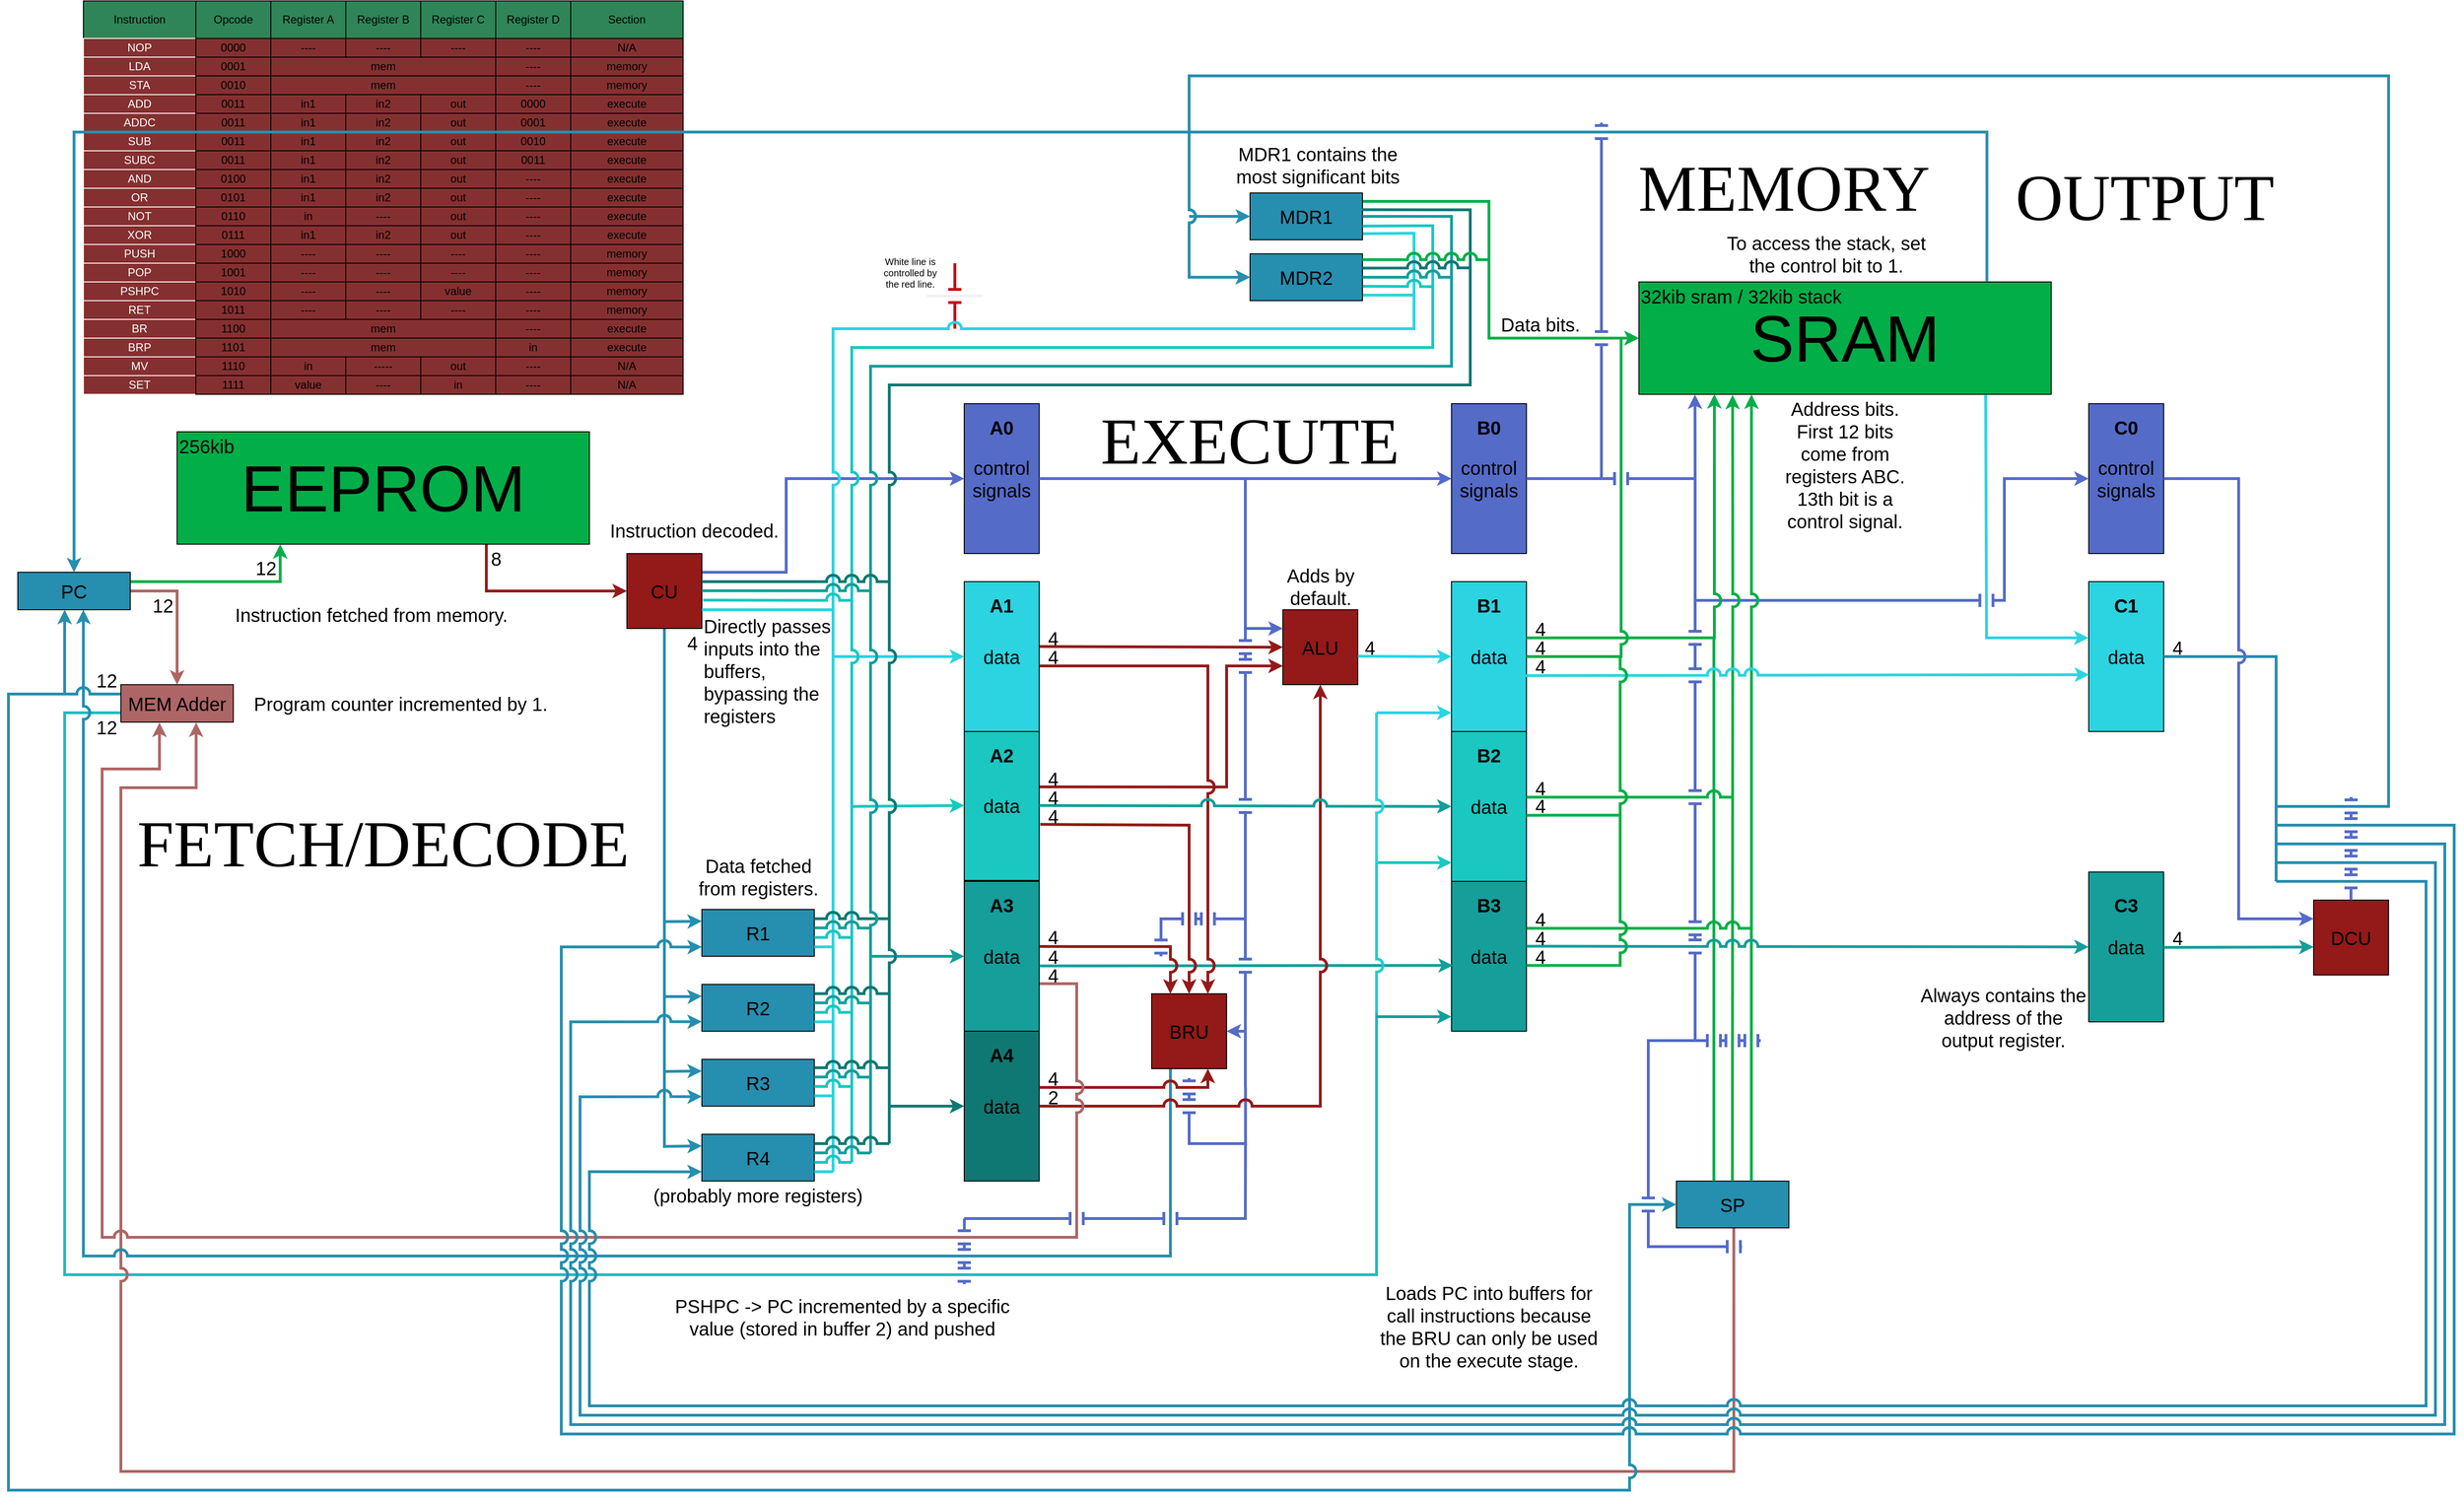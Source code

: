 <mxfile version="16.5.1" type="device"><diagram id="APkDx0mW8OADfvKQJewE" name="Page-1"><mxGraphModel dx="636" dy="408" grid="1" gridSize="10" guides="1" tooltips="1" connect="1" arrows="1" fold="1" page="1" pageScale="1" pageWidth="10000" pageHeight="10000" background="none" math="0" shadow="0"><root><mxCell id="0"/><mxCell id="1" parent="0"/><mxCell id="L-cfE8nrNvBX-FDANcpy-1" style="edgeStyle=orthogonalEdgeStyle;rounded=0;orthogonalLoop=1;jettySize=auto;html=1;fontSize=20;jumpStyle=arc;jumpSize=10;strokeColor=#1EBDBE;strokeWidth=3;exitX=0;exitY=0.75;exitDx=0;exitDy=0;endArrow=none;endFill=0;" edge="1" parent="1"><mxGeometry relative="1" as="geometry"><Array as="points"><mxPoint x="680" y="1260"/><mxPoint x="680" y="1860"/><mxPoint x="2080" y="1860"/></Array><mxPoint x="740" y="1260" as="sourcePoint"/><mxPoint x="2080" y="1580" as="targetPoint"/></mxGeometry></mxCell><mxCell id="ukYyxOLWdXuA3TulYq01-2" style="edgeStyle=orthogonalEdgeStyle;rounded=0;orthogonalLoop=1;jettySize=auto;html=1;fontSize=20;strokeColor=#546BC7;jumpStyle=line;jumpSize=10;strokeWidth=3;endArrow=none;endFill=0;" parent="1" edge="1"><mxGeometry relative="1" as="geometry"><Array as="points"><mxPoint x="1660" y="1800"/><mxPoint x="1660" y="1800"/></Array><mxPoint x="1639.82" y="1800" as="sourcePoint"/><mxPoint x="1700" y="1800" as="targetPoint"/></mxGeometry></mxCell><mxCell id="6A1MNczUaZWWIcekiDEr-2" style="edgeStyle=orthogonalEdgeStyle;rounded=0;orthogonalLoop=1;jettySize=auto;html=1;fontSize=20;jumpStyle=arc;jumpSize=10;strokeColor=#AE6565;strokeWidth=3;exitX=0.5;exitY=1;exitDx=0;exitDy=0;entryX=0.669;entryY=1.011;entryDx=0;entryDy=0;entryPerimeter=0;" parent="1" target="0czQqAp7imcUxsSMppsZ-98" edge="1"><mxGeometry relative="1" as="geometry"><Array as="points"><mxPoint x="2461" y="2070"/><mxPoint x="740" y="2070"/><mxPoint x="740" y="1340"/><mxPoint x="820" y="1340"/></Array><mxPoint x="2461.25" y="1810" as="sourcePoint"/><mxPoint x="820" y="1280" as="targetPoint"/></mxGeometry></mxCell><mxCell id="JJ8JWDkWhoQpd6MgLTe4-13" style="edgeStyle=orthogonalEdgeStyle;rounded=0;orthogonalLoop=1;jettySize=auto;html=1;fontSize=20;strokeColor=#546BC7;jumpStyle=arc;jumpSize=10;strokeWidth=3;endArrow=none;endFill=0;" parent="1" edge="1"><mxGeometry relative="1" as="geometry"><Array as="points"><mxPoint x="1940" y="1720"/></Array><mxPoint x="1940.15" y="1660" as="sourcePoint"/><mxPoint x="1880" y="1720" as="targetPoint"/></mxGeometry></mxCell><mxCell id="ZkjyI3Cs47ASxgpRppY_-72" style="edgeStyle=orthogonalEdgeStyle;rounded=0;orthogonalLoop=1;jettySize=auto;html=1;fontSize=20;jumpStyle=arc;jumpSize=10;strokeColor=#268EAE;strokeWidth=3;exitX=0.25;exitY=1;exitDx=0;exitDy=0;entryX=0.583;entryY=0.999;entryDx=0;entryDy=0;entryPerimeter=0;" parent="1" source="ZkjyI3Cs47ASxgpRppY_-11" target="0czQqAp7imcUxsSMppsZ-96" edge="1"><mxGeometry relative="1" as="geometry"><Array as="points"><mxPoint x="1860" y="1840"/><mxPoint x="700" y="1840"/></Array><mxPoint x="1880" y="1660" as="sourcePoint"/><mxPoint x="690" y="1180" as="targetPoint"/></mxGeometry></mxCell><mxCell id="0na11eunlWLPFwzuhEXR-3" value="" style="endArrow=none;html=1;rounded=0;fontSize=20;exitX=0;exitY=0.5;exitDx=0;exitDy=0;strokeColor=#2BD4E0;jumpStyle=none;jumpSize=10;strokeWidth=3;endFill=0;startArrow=classic;startFill=1;" parent="1" source="0na11eunlWLPFwzuhEXR-2" edge="1"><mxGeometry width="50" height="50" relative="1" as="geometry"><mxPoint x="1620" y="1200" as="sourcePoint"/><mxPoint x="1500" y="1750" as="targetPoint"/><Array as="points"><mxPoint x="1500" y="1200"/></Array></mxGeometry></mxCell><mxCell id="0czQqAp7imcUxsSMppsZ-2" value="Instruction" style="rounded=0;whiteSpace=wrap;html=1;strokeColor=default;fillColor=#2F8557;" parent="1" vertex="1"><mxGeometry x="700" y="500" width="120" height="40" as="geometry"/></mxCell><mxCell id="0czQqAp7imcUxsSMppsZ-4" value="Opcode" style="rounded=0;whiteSpace=wrap;html=1;strokeColor=default;fillColor=#2F8557;" parent="1" vertex="1"><mxGeometry x="820" y="500" width="80" height="40" as="geometry"/></mxCell><mxCell id="0czQqAp7imcUxsSMppsZ-5" value="Register A" style="rounded=0;whiteSpace=wrap;html=1;strokeColor=default;fillColor=#2F8557;" parent="1" vertex="1"><mxGeometry x="900" y="500" width="80" height="40" as="geometry"/></mxCell><mxCell id="0czQqAp7imcUxsSMppsZ-6" value="Register B" style="rounded=0;whiteSpace=wrap;html=1;strokeColor=default;fillColor=#2F8557;" parent="1" vertex="1"><mxGeometry x="980" y="500" width="80" height="40" as="geometry"/></mxCell><mxCell id="0czQqAp7imcUxsSMppsZ-7" value="Register C" style="rounded=0;whiteSpace=wrap;html=1;strokeColor=default;fillColor=#2F8557;" parent="1" vertex="1"><mxGeometry x="1060" y="500" width="80" height="40" as="geometry"/></mxCell><mxCell id="0czQqAp7imcUxsSMppsZ-8" value="NOP" style="rounded=0;whiteSpace=wrap;html=1;strokeColor=#FFFFFF;fillColor=#853030;fontColor=#ffffff;" parent="1" vertex="1"><mxGeometry x="700" y="540" width="120" height="20" as="geometry"/></mxCell><mxCell id="0czQqAp7imcUxsSMppsZ-9" value="0000" style="rounded=0;whiteSpace=wrap;html=1;strokeColor=default;fillColor=#853030;" parent="1" vertex="1"><mxGeometry x="820" y="540" width="80" height="20" as="geometry"/></mxCell><mxCell id="0czQqAp7imcUxsSMppsZ-10" value="----" style="rounded=0;whiteSpace=wrap;html=1;strokeColor=default;fillColor=#853030;" parent="1" vertex="1"><mxGeometry x="900" y="540" width="80" height="20" as="geometry"/></mxCell><mxCell id="0czQqAp7imcUxsSMppsZ-11" value="----" style="rounded=0;whiteSpace=wrap;html=1;strokeColor=default;fillColor=#853030;" parent="1" vertex="1"><mxGeometry x="980" y="540" width="80" height="20" as="geometry"/></mxCell><mxCell id="0czQqAp7imcUxsSMppsZ-12" value="----" style="rounded=0;whiteSpace=wrap;html=1;strokeColor=default;fillColor=#853030;" parent="1" vertex="1"><mxGeometry x="1060" y="540" width="80" height="20" as="geometry"/></mxCell><mxCell id="0czQqAp7imcUxsSMppsZ-13" value="LDA" style="rounded=0;whiteSpace=wrap;html=1;strokeColor=#FFFFFF;fillColor=#853030;fontColor=#ffffff;" parent="1" vertex="1"><mxGeometry x="700" y="560" width="120" height="20" as="geometry"/></mxCell><mxCell id="0czQqAp7imcUxsSMppsZ-14" value="0001" style="rounded=0;whiteSpace=wrap;html=1;strokeColor=default;fillColor=#853030;" parent="1" vertex="1"><mxGeometry x="820" y="560" width="80" height="20" as="geometry"/></mxCell><mxCell id="0czQqAp7imcUxsSMppsZ-15" value="mem" style="rounded=0;whiteSpace=wrap;html=1;strokeColor=default;fillColor=#853030;" parent="1" vertex="1"><mxGeometry x="900" y="560" width="240" height="20" as="geometry"/></mxCell><mxCell id="0czQqAp7imcUxsSMppsZ-18" value="STA" style="rounded=0;whiteSpace=wrap;html=1;strokeColor=#FFFFFF;fillColor=#853030;fontColor=#ffffff;" parent="1" vertex="1"><mxGeometry x="700" y="580" width="120" height="20" as="geometry"/></mxCell><mxCell id="0czQqAp7imcUxsSMppsZ-19" value="0010" style="rounded=0;whiteSpace=wrap;html=1;strokeColor=default;fillColor=#853030;" parent="1" vertex="1"><mxGeometry x="820" y="580" width="80" height="20" as="geometry"/></mxCell><mxCell id="0czQqAp7imcUxsSMppsZ-20" value="mem&lt;br&gt;" style="rounded=0;whiteSpace=wrap;html=1;strokeColor=default;fillColor=#853030;" parent="1" vertex="1"><mxGeometry x="900" y="580" width="240" height="20" as="geometry"/></mxCell><mxCell id="0czQqAp7imcUxsSMppsZ-23" value="ADD" style="rounded=0;whiteSpace=wrap;html=1;strokeColor=#FFFFFF;fillColor=#853030;fontColor=#ffffff;" parent="1" vertex="1"><mxGeometry x="700" y="600" width="120" height="20" as="geometry"/></mxCell><mxCell id="0czQqAp7imcUxsSMppsZ-24" value="0011" style="rounded=0;whiteSpace=wrap;html=1;strokeColor=default;fillColor=#853030;" parent="1" vertex="1"><mxGeometry x="820" y="600" width="80" height="20" as="geometry"/></mxCell><mxCell id="0czQqAp7imcUxsSMppsZ-25" value="in1" style="rounded=0;whiteSpace=wrap;html=1;strokeColor=default;fillColor=#853030;" parent="1" vertex="1"><mxGeometry x="900" y="600" width="80" height="20" as="geometry"/></mxCell><mxCell id="0czQqAp7imcUxsSMppsZ-26" value="in2" style="rounded=0;whiteSpace=wrap;html=1;strokeColor=default;fillColor=#853030;" parent="1" vertex="1"><mxGeometry x="980" y="600" width="80" height="20" as="geometry"/></mxCell><mxCell id="0czQqAp7imcUxsSMppsZ-27" value="out" style="rounded=0;whiteSpace=wrap;html=1;strokeColor=default;fillColor=#853030;" parent="1" vertex="1"><mxGeometry x="1060" y="600" width="80" height="20" as="geometry"/></mxCell><mxCell id="0czQqAp7imcUxsSMppsZ-28" value="ADDC" style="rounded=0;whiteSpace=wrap;html=1;strokeColor=#FFFFFF;fillColor=#853030;fontColor=#ffffff;" parent="1" vertex="1"><mxGeometry x="700" y="620" width="120" height="20" as="geometry"/></mxCell><mxCell id="0czQqAp7imcUxsSMppsZ-29" value="0011" style="rounded=0;whiteSpace=wrap;html=1;strokeColor=default;fillColor=#853030;" parent="1" vertex="1"><mxGeometry x="820" y="620" width="80" height="20" as="geometry"/></mxCell><mxCell id="0czQqAp7imcUxsSMppsZ-30" value="in1" style="rounded=0;whiteSpace=wrap;html=1;strokeColor=default;fillColor=#853030;" parent="1" vertex="1"><mxGeometry x="900" y="620" width="80" height="20" as="geometry"/></mxCell><mxCell id="0czQqAp7imcUxsSMppsZ-31" value="in2" style="rounded=0;whiteSpace=wrap;html=1;strokeColor=default;fillColor=#853030;" parent="1" vertex="1"><mxGeometry x="980" y="620" width="80" height="20" as="geometry"/></mxCell><mxCell id="0czQqAp7imcUxsSMppsZ-32" value="out" style="rounded=0;whiteSpace=wrap;html=1;strokeColor=default;fillColor=#853030;" parent="1" vertex="1"><mxGeometry x="1060" y="620" width="80" height="20" as="geometry"/></mxCell><mxCell id="0czQqAp7imcUxsSMppsZ-33" value="SUB" style="rounded=0;whiteSpace=wrap;html=1;strokeColor=#FFFFFF;fillColor=#853030;fontColor=#ffffff;" parent="1" vertex="1"><mxGeometry x="700" y="640" width="120" height="20" as="geometry"/></mxCell><mxCell id="0czQqAp7imcUxsSMppsZ-34" value="0011" style="rounded=0;whiteSpace=wrap;html=1;strokeColor=default;fillColor=#853030;" parent="1" vertex="1"><mxGeometry x="820" y="640" width="80" height="20" as="geometry"/></mxCell><mxCell id="0czQqAp7imcUxsSMppsZ-35" value="in1" style="rounded=0;whiteSpace=wrap;html=1;strokeColor=default;fillColor=#853030;" parent="1" vertex="1"><mxGeometry x="900" y="640" width="80" height="20" as="geometry"/></mxCell><mxCell id="0czQqAp7imcUxsSMppsZ-36" value="in2" style="rounded=0;whiteSpace=wrap;html=1;strokeColor=default;fillColor=#853030;" parent="1" vertex="1"><mxGeometry x="980" y="640" width="80" height="20" as="geometry"/></mxCell><mxCell id="0czQqAp7imcUxsSMppsZ-37" value="out" style="rounded=0;whiteSpace=wrap;html=1;strokeColor=default;fillColor=#853030;" parent="1" vertex="1"><mxGeometry x="1060" y="640" width="80" height="20" as="geometry"/></mxCell><mxCell id="0czQqAp7imcUxsSMppsZ-38" value="SUBC" style="rounded=0;whiteSpace=wrap;html=1;strokeColor=#FFFFFF;fillColor=#853030;fontColor=#ffffff;" parent="1" vertex="1"><mxGeometry x="700" y="660" width="120" height="20" as="geometry"/></mxCell><mxCell id="0czQqAp7imcUxsSMppsZ-39" value="0011" style="rounded=0;whiteSpace=wrap;html=1;strokeColor=default;fillColor=#853030;" parent="1" vertex="1"><mxGeometry x="820" y="660" width="80" height="20" as="geometry"/></mxCell><mxCell id="0czQqAp7imcUxsSMppsZ-40" value="in1" style="rounded=0;whiteSpace=wrap;html=1;strokeColor=default;fillColor=#853030;" parent="1" vertex="1"><mxGeometry x="900" y="660" width="80" height="20" as="geometry"/></mxCell><mxCell id="0czQqAp7imcUxsSMppsZ-41" value="in2" style="rounded=0;whiteSpace=wrap;html=1;strokeColor=default;fillColor=#853030;" parent="1" vertex="1"><mxGeometry x="980" y="660" width="80" height="20" as="geometry"/></mxCell><mxCell id="0czQqAp7imcUxsSMppsZ-42" value="out" style="rounded=0;whiteSpace=wrap;html=1;strokeColor=default;fillColor=#853030;" parent="1" vertex="1"><mxGeometry x="1060" y="660" width="80" height="20" as="geometry"/></mxCell><mxCell id="0czQqAp7imcUxsSMppsZ-43" value="PSHPC" style="rounded=0;whiteSpace=wrap;html=1;strokeColor=#FFFFFF;fillColor=#853030;fontColor=#ffffff;" parent="1" vertex="1"><mxGeometry x="700" y="800" width="120" height="20" as="geometry"/></mxCell><mxCell id="0czQqAp7imcUxsSMppsZ-44" value="1010" style="rounded=0;whiteSpace=wrap;html=1;strokeColor=default;fillColor=#853030;" parent="1" vertex="1"><mxGeometry x="820" y="800" width="80" height="20" as="geometry"/></mxCell><mxCell id="0czQqAp7imcUxsSMppsZ-48" value="AND" style="rounded=0;whiteSpace=wrap;html=1;strokeColor=#FFFFFF;fillColor=#853030;fontColor=#ffffff;" parent="1" vertex="1"><mxGeometry x="700" y="680" width="120" height="20" as="geometry"/></mxCell><mxCell id="0czQqAp7imcUxsSMppsZ-49" value="0100" style="rounded=0;whiteSpace=wrap;html=1;strokeColor=default;fillColor=#853030;" parent="1" vertex="1"><mxGeometry x="820" y="680" width="80" height="20" as="geometry"/></mxCell><mxCell id="0czQqAp7imcUxsSMppsZ-50" value="in1" style="rounded=0;whiteSpace=wrap;html=1;strokeColor=default;fillColor=#853030;" parent="1" vertex="1"><mxGeometry x="900" y="680" width="80" height="20" as="geometry"/></mxCell><mxCell id="0czQqAp7imcUxsSMppsZ-51" value="in2" style="rounded=0;whiteSpace=wrap;html=1;strokeColor=default;fillColor=#853030;" parent="1" vertex="1"><mxGeometry x="980" y="680" width="80" height="20" as="geometry"/></mxCell><mxCell id="0czQqAp7imcUxsSMppsZ-52" value="out" style="rounded=0;whiteSpace=wrap;html=1;strokeColor=default;fillColor=#853030;" parent="1" vertex="1"><mxGeometry x="1060" y="680" width="80" height="20" as="geometry"/></mxCell><mxCell id="0czQqAp7imcUxsSMppsZ-53" value="OR" style="rounded=0;whiteSpace=wrap;html=1;strokeColor=#FFFFFF;fillColor=#853030;fontColor=#ffffff;" parent="1" vertex="1"><mxGeometry x="700" y="700" width="120" height="20" as="geometry"/></mxCell><mxCell id="0czQqAp7imcUxsSMppsZ-54" value="0101" style="rounded=0;whiteSpace=wrap;html=1;strokeColor=default;fillColor=#853030;" parent="1" vertex="1"><mxGeometry x="820" y="700" width="80" height="20" as="geometry"/></mxCell><mxCell id="0czQqAp7imcUxsSMppsZ-55" value="in1" style="rounded=0;whiteSpace=wrap;html=1;strokeColor=default;fillColor=#853030;" parent="1" vertex="1"><mxGeometry x="900" y="700" width="80" height="20" as="geometry"/></mxCell><mxCell id="0czQqAp7imcUxsSMppsZ-56" value="in2" style="rounded=0;whiteSpace=wrap;html=1;strokeColor=default;fillColor=#853030;" parent="1" vertex="1"><mxGeometry x="980" y="700" width="80" height="20" as="geometry"/></mxCell><mxCell id="0czQqAp7imcUxsSMppsZ-57" value="out" style="rounded=0;whiteSpace=wrap;html=1;strokeColor=default;fillColor=#853030;" parent="1" vertex="1"><mxGeometry x="1060" y="700" width="80" height="20" as="geometry"/></mxCell><mxCell id="0czQqAp7imcUxsSMppsZ-58" value="NOT" style="rounded=0;whiteSpace=wrap;html=1;strokeColor=#FFFFFF;fillColor=#853030;fontColor=#ffffff;" parent="1" vertex="1"><mxGeometry x="700" y="720" width="120" height="20" as="geometry"/></mxCell><mxCell id="0czQqAp7imcUxsSMppsZ-59" value="0110" style="rounded=0;whiteSpace=wrap;html=1;strokeColor=default;fillColor=#853030;" parent="1" vertex="1"><mxGeometry x="820" y="720" width="80" height="20" as="geometry"/></mxCell><mxCell id="0czQqAp7imcUxsSMppsZ-60" value="in" style="rounded=0;whiteSpace=wrap;html=1;strokeColor=default;fillColor=#853030;" parent="1" vertex="1"><mxGeometry x="900" y="720" width="80" height="20" as="geometry"/></mxCell><mxCell id="0czQqAp7imcUxsSMppsZ-61" value="----" style="rounded=0;whiteSpace=wrap;html=1;strokeColor=default;fillColor=#853030;" parent="1" vertex="1"><mxGeometry x="980" y="720" width="80" height="20" as="geometry"/></mxCell><mxCell id="0czQqAp7imcUxsSMppsZ-62" value="out" style="rounded=0;whiteSpace=wrap;html=1;strokeColor=default;fillColor=#853030;" parent="1" vertex="1"><mxGeometry x="1060" y="720" width="80" height="20" as="geometry"/></mxCell><mxCell id="0czQqAp7imcUxsSMppsZ-63" value="XOR" style="rounded=0;whiteSpace=wrap;html=1;strokeColor=#FFFFFF;fillColor=#853030;fontColor=#ffffff;" parent="1" vertex="1"><mxGeometry x="700" y="740" width="120" height="20" as="geometry"/></mxCell><mxCell id="0czQqAp7imcUxsSMppsZ-64" value="0111" style="rounded=0;whiteSpace=wrap;html=1;strokeColor=default;fillColor=#853030;" parent="1" vertex="1"><mxGeometry x="820" y="740" width="80" height="20" as="geometry"/></mxCell><mxCell id="0czQqAp7imcUxsSMppsZ-65" value="in1" style="rounded=0;whiteSpace=wrap;html=1;strokeColor=default;fillColor=#853030;" parent="1" vertex="1"><mxGeometry x="900" y="740" width="80" height="20" as="geometry"/></mxCell><mxCell id="0czQqAp7imcUxsSMppsZ-66" value="in2" style="rounded=0;whiteSpace=wrap;html=1;strokeColor=default;fillColor=#853030;" parent="1" vertex="1"><mxGeometry x="980" y="740" width="80" height="20" as="geometry"/></mxCell><mxCell id="0czQqAp7imcUxsSMppsZ-67" value="out" style="rounded=0;whiteSpace=wrap;html=1;strokeColor=default;fillColor=#853030;" parent="1" vertex="1"><mxGeometry x="1060" y="740" width="80" height="20" as="geometry"/></mxCell><mxCell id="0czQqAp7imcUxsSMppsZ-68" value="PUSH" style="rounded=0;whiteSpace=wrap;html=1;strokeColor=#FFFFFF;fillColor=#853030;fontColor=#ffffff;" parent="1" vertex="1"><mxGeometry x="700" y="760" width="120" height="20" as="geometry"/></mxCell><mxCell id="0czQqAp7imcUxsSMppsZ-69" value="1000" style="rounded=0;whiteSpace=wrap;html=1;strokeColor=default;fillColor=#853030;" parent="1" vertex="1"><mxGeometry x="820" y="760" width="80" height="20" as="geometry"/></mxCell><mxCell id="0czQqAp7imcUxsSMppsZ-73" value="POP" style="rounded=0;whiteSpace=wrap;html=1;strokeColor=#FFFFFF;fillColor=#853030;fontColor=#ffffff;" parent="1" vertex="1"><mxGeometry x="700" y="780" width="120" height="20" as="geometry"/></mxCell><mxCell id="0czQqAp7imcUxsSMppsZ-74" value="1001" style="rounded=0;whiteSpace=wrap;html=1;strokeColor=default;fillColor=#853030;" parent="1" vertex="1"><mxGeometry x="820" y="780" width="80" height="20" as="geometry"/></mxCell><mxCell id="0czQqAp7imcUxsSMppsZ-78" value="BR" style="rounded=0;whiteSpace=wrap;html=1;strokeColor=#FFFFFF;fillColor=#853030;fontColor=#ffffff;" parent="1" vertex="1"><mxGeometry x="700" y="840" width="120" height="20" as="geometry"/></mxCell><mxCell id="0czQqAp7imcUxsSMppsZ-79" value="1100" style="rounded=0;whiteSpace=wrap;html=1;strokeColor=default;fillColor=#853030;" parent="1" vertex="1"><mxGeometry x="820" y="840" width="80" height="20" as="geometry"/></mxCell><mxCell id="0czQqAp7imcUxsSMppsZ-83" value="BRP" style="rounded=0;whiteSpace=wrap;html=1;strokeColor=#FFFFFF;fillColor=#853030;fontColor=#ffffff;" parent="1" vertex="1"><mxGeometry x="700" y="860" width="120" height="20" as="geometry"/></mxCell><mxCell id="0czQqAp7imcUxsSMppsZ-84" value="1101" style="rounded=0;whiteSpace=wrap;html=1;strokeColor=default;fillColor=#853030;" parent="1" vertex="1"><mxGeometry x="820" y="860" width="80" height="20" as="geometry"/></mxCell><mxCell id="0czQqAp7imcUxsSMppsZ-89" value="mem&lt;br&gt;" style="rounded=0;whiteSpace=wrap;html=1;strokeColor=default;fillColor=#853030;" parent="1" vertex="1"><mxGeometry x="900" y="840" width="240" height="20" as="geometry"/></mxCell><mxCell id="0czQqAp7imcUxsSMppsZ-90" value="mem&lt;br&gt;" style="rounded=0;whiteSpace=wrap;html=1;strokeColor=default;fillColor=#853030;" parent="1" vertex="1"><mxGeometry x="900" y="860" width="240" height="20" as="geometry"/></mxCell><mxCell id="0czQqAp7imcUxsSMppsZ-95" style="edgeStyle=orthogonalEdgeStyle;rounded=0;orthogonalLoop=1;jettySize=auto;html=1;fontSize=20;jumpStyle=arc;jumpSize=10;exitX=0.75;exitY=1;exitDx=0;exitDy=0;entryX=0;entryY=0.5;entryDx=0;entryDy=0;strokeColor=#941919;strokeWidth=3;" parent="1" source="0czQqAp7imcUxsSMppsZ-91" target="0czQqAp7imcUxsSMppsZ-107" edge="1"><mxGeometry relative="1" as="geometry"><mxPoint x="1130" y="1040" as="sourcePoint"/><mxPoint x="1130" y="1110" as="targetPoint"/></mxGeometry></mxCell><mxCell id="0czQqAp7imcUxsSMppsZ-91" value="EEPROM" style="rounded=0;whiteSpace=wrap;html=1;strokeColor=default;fillColor=#02ae48;fontSize=70;" parent="1" vertex="1"><mxGeometry x="800" y="960" width="440" height="120" as="geometry"/></mxCell><mxCell id="0czQqAp7imcUxsSMppsZ-97" style="edgeStyle=orthogonalEdgeStyle;rounded=0;orthogonalLoop=1;jettySize=auto;html=1;fontSize=20;jumpStyle=arc;jumpSize=10;entryX=0.25;entryY=1;entryDx=0;entryDy=0;strokeColor=#02AE48;strokeWidth=3;exitX=1;exitY=0.25;exitDx=0;exitDy=0;" parent="1" source="0czQqAp7imcUxsSMppsZ-96" target="0czQqAp7imcUxsSMppsZ-91" edge="1"><mxGeometry relative="1" as="geometry"><mxPoint x="800" y="1130" as="sourcePoint"/><mxPoint x="910" y="1110" as="targetPoint"/><Array as="points"><mxPoint x="910" y="1120"/></Array></mxGeometry></mxCell><mxCell id="0czQqAp7imcUxsSMppsZ-99" style="edgeStyle=orthogonalEdgeStyle;rounded=0;orthogonalLoop=1;jettySize=auto;html=1;entryX=0.5;entryY=0;entryDx=0;entryDy=0;fontSize=20;jumpStyle=arc;jumpSize=10;strokeColor=#AE6565;strokeWidth=3;" parent="1" source="0czQqAp7imcUxsSMppsZ-96" target="0czQqAp7imcUxsSMppsZ-98" edge="1"><mxGeometry relative="1" as="geometry"><Array as="points"><mxPoint x="800" y="1130"/><mxPoint x="800" y="1230"/></Array></mxGeometry></mxCell><mxCell id="0czQqAp7imcUxsSMppsZ-96" value="PC" style="rounded=0;whiteSpace=wrap;html=1;strokeColor=default;fillColor=#268EAE;fontSize=20;" parent="1" vertex="1"><mxGeometry x="630" y="1110" width="120" height="40" as="geometry"/></mxCell><mxCell id="0czQqAp7imcUxsSMppsZ-105" style="edgeStyle=orthogonalEdgeStyle;rounded=0;orthogonalLoop=1;jettySize=auto;html=1;fontSize=20;jumpStyle=arc;jumpSize=10;strokeColor=#268EAE;strokeWidth=3;exitX=0;exitY=0.25;exitDx=0;exitDy=0;" parent="1" source="0czQqAp7imcUxsSMppsZ-98" edge="1"><mxGeometry relative="1" as="geometry"><Array as="points"><mxPoint x="680" y="1240"/><mxPoint x="680" y="1150"/></Array><mxPoint x="680" y="1150" as="targetPoint"/></mxGeometry></mxCell><mxCell id="0czQqAp7imcUxsSMppsZ-98" value="MEM Adder" style="rounded=0;whiteSpace=wrap;html=1;strokeColor=default;fillColor=#AE6565;fontSize=20;" parent="1" vertex="1"><mxGeometry x="740" y="1230" width="120" height="40" as="geometry"/></mxCell><mxCell id="0czQqAp7imcUxsSMppsZ-104" value="Program counter incremented by 1." style="text;html=1;strokeColor=none;fillColor=none;align=left;verticalAlign=middle;whiteSpace=wrap;rounded=0;fontSize=20;" parent="1" vertex="1"><mxGeometry x="880" y="1235" width="320" height="30" as="geometry"/></mxCell><mxCell id="0czQqAp7imcUxsSMppsZ-106" value="Instruction fetched from memory." style="text;html=1;strokeColor=none;fillColor=none;align=left;verticalAlign=middle;whiteSpace=wrap;rounded=0;fontSize=20;" parent="1" vertex="1"><mxGeometry x="860" y="1140" width="320" height="30" as="geometry"/></mxCell><mxCell id="0czQqAp7imcUxsSMppsZ-115" style="edgeStyle=orthogonalEdgeStyle;rounded=0;orthogonalLoop=1;jettySize=auto;html=1;entryX=0;entryY=0.25;entryDx=0;entryDy=0;fontSize=20;jumpStyle=arc;jumpSize=10;strokeColor=#268EAE;strokeWidth=3;exitX=0.5;exitY=1;exitDx=0;exitDy=0;" parent="1" source="0czQqAp7imcUxsSMppsZ-107" target="0czQqAp7imcUxsSMppsZ-111" edge="1"><mxGeometry relative="1" as="geometry"><Array as="points"><mxPoint x="1340" y="1483"/><mxPoint x="1360" y="1483"/></Array><mxPoint x="1340" y="1330" as="sourcePoint"/></mxGeometry></mxCell><mxCell id="0czQqAp7imcUxsSMppsZ-149" style="edgeStyle=orthogonalEdgeStyle;rounded=0;orthogonalLoop=1;jettySize=auto;html=1;entryX=0;entryY=0.5;entryDx=0;entryDy=0;fontSize=20;strokeColor=#546BC7;jumpStyle=arc;jumpSize=10;strokeWidth=3;exitX=1;exitY=0.25;exitDx=0;exitDy=0;" parent="1" source="0czQqAp7imcUxsSMppsZ-107" target="0czQqAp7imcUxsSMppsZ-148" edge="1"><mxGeometry relative="1" as="geometry"><Array as="points"><mxPoint x="1450" y="1110"/><mxPoint x="1450" y="1010"/></Array></mxGeometry></mxCell><mxCell id="0czQqAp7imcUxsSMppsZ-107" value="CU" style="rounded=0;whiteSpace=wrap;html=1;strokeColor=default;fillColor=#941919;fontSize=20;" parent="1" vertex="1"><mxGeometry x="1280" y="1090" width="80" height="80" as="geometry"/></mxCell><mxCell id="0czQqAp7imcUxsSMppsZ-109" value="Instruction decoded." style="text;html=1;strokeColor=none;fillColor=none;align=left;verticalAlign=middle;whiteSpace=wrap;rounded=0;fontSize=20;" parent="1" vertex="1"><mxGeometry x="1260" y="1050" width="190" height="30" as="geometry"/></mxCell><mxCell id="0czQqAp7imcUxsSMppsZ-110" value="data" style="rounded=0;whiteSpace=wrap;html=1;strokeColor=default;fillColor=#159E9A;fontSize=20;" parent="1" vertex="1"><mxGeometry x="1640" y="1440" width="80" height="160" as="geometry"/></mxCell><mxCell id="0czQqAp7imcUxsSMppsZ-111" value="R1" style="rounded=0;whiteSpace=wrap;html=1;strokeColor=default;fillColor=#268EAE;fontSize=20;" parent="1" vertex="1"><mxGeometry x="1360" y="1470" width="120" height="50" as="geometry"/></mxCell><mxCell id="0czQqAp7imcUxsSMppsZ-112" value="R2" style="rounded=0;whiteSpace=wrap;html=1;strokeColor=default;fillColor=#268EAE;fontSize=20;" parent="1" vertex="1"><mxGeometry x="1360" y="1550" width="120" height="50" as="geometry"/></mxCell><mxCell id="0czQqAp7imcUxsSMppsZ-113" value="R3" style="rounded=0;whiteSpace=wrap;html=1;strokeColor=default;fillColor=#268EAE;fontSize=20;" parent="1" vertex="1"><mxGeometry x="1360" y="1630" width="120" height="50" as="geometry"/></mxCell><mxCell id="0czQqAp7imcUxsSMppsZ-114" value="R4" style="rounded=0;whiteSpace=wrap;html=1;strokeColor=default;fillColor=#268EAE;fontSize=20;" parent="1" vertex="1"><mxGeometry x="1360" y="1710" width="120" height="50" as="geometry"/></mxCell><mxCell id="0czQqAp7imcUxsSMppsZ-119" value="(probably more registers)" style="text;html=1;strokeColor=none;fillColor=none;align=center;verticalAlign=middle;whiteSpace=wrap;rounded=0;fontSize=20;" parent="1" vertex="1"><mxGeometry x="1295" y="1760" width="250" height="30" as="geometry"/></mxCell><mxCell id="0czQqAp7imcUxsSMppsZ-121" value="" style="endArrow=classic;html=1;rounded=0;fontSize=20;entryX=0;entryY=0.25;entryDx=0;entryDy=0;jumpStyle=arc;jumpSize=10;strokeColor=#268EAE;strokeWidth=3;" parent="1" target="0czQqAp7imcUxsSMppsZ-112" edge="1"><mxGeometry width="50" height="50" relative="1" as="geometry"><mxPoint x="1320" y="1480" as="sourcePoint"/><mxPoint x="1340" y="1530" as="targetPoint"/><Array as="points"><mxPoint x="1320" y="1510"/><mxPoint x="1320" y="1563"/><mxPoint x="1350" y="1563"/></Array></mxGeometry></mxCell><mxCell id="0czQqAp7imcUxsSMppsZ-122" value="" style="endArrow=classic;html=1;rounded=0;fontSize=20;entryX=0;entryY=0.25;entryDx=0;entryDy=0;jumpStyle=arc;jumpSize=10;strokeColor=#268EAE;strokeWidth=3;" parent="1" target="0czQqAp7imcUxsSMppsZ-113" edge="1"><mxGeometry width="50" height="50" relative="1" as="geometry"><mxPoint x="1320" y="1560" as="sourcePoint"/><mxPoint x="1360" y="1650" as="targetPoint"/><Array as="points"><mxPoint x="1320" y="1643"/></Array></mxGeometry></mxCell><mxCell id="0czQqAp7imcUxsSMppsZ-123" value="" style="endArrow=classic;html=1;rounded=0;fontSize=20;entryX=0;entryY=0.25;entryDx=0;entryDy=0;jumpStyle=arc;jumpSize=10;strokeColor=#268EAE;strokeWidth=3;" parent="1" target="0czQqAp7imcUxsSMppsZ-114" edge="1"><mxGeometry width="50" height="50" relative="1" as="geometry"><mxPoint x="1320" y="1640" as="sourcePoint"/><mxPoint x="1360" y="1730" as="targetPoint"/><Array as="points"><mxPoint x="1320" y="1723"/></Array></mxGeometry></mxCell><mxCell id="0czQqAp7imcUxsSMppsZ-125" value="Data fetched from registers." style="text;html=1;strokeColor=none;fillColor=none;align=center;verticalAlign=middle;whiteSpace=wrap;rounded=0;fontSize=20;" parent="1" vertex="1"><mxGeometry x="1352.5" y="1420" width="135" height="30" as="geometry"/></mxCell><mxCell id="0czQqAp7imcUxsSMppsZ-127" value="data" style="rounded=0;whiteSpace=wrap;html=1;strokeColor=default;fillColor=#107873;fontSize=20;" parent="1" vertex="1"><mxGeometry x="1640" y="1600" width="80" height="160" as="geometry"/></mxCell><mxCell id="0czQqAp7imcUxsSMppsZ-128" value="data" style="rounded=0;whiteSpace=wrap;html=1;strokeColor=default;fillColor=#1AC7C1;fontSize=20;" parent="1" vertex="1"><mxGeometry x="1640" y="1279" width="80" height="160" as="geometry"/></mxCell><mxCell id="0czQqAp7imcUxsSMppsZ-129" value="" style="endArrow=none;html=1;rounded=0;fontSize=20;exitX=0;exitY=0.5;exitDx=0;exitDy=0;strokeColor=#1AC7C1;jumpStyle=arc;jumpSize=10;strokeWidth=3;endFill=0;startArrow=classic;startFill=1;" parent="1" source="0czQqAp7imcUxsSMppsZ-128" edge="1"><mxGeometry width="50" height="50" relative="1" as="geometry"><mxPoint x="1520" y="1300" as="sourcePoint"/><mxPoint x="1520" y="1740" as="targetPoint"/><Array as="points"><mxPoint x="1520" y="1360"/></Array></mxGeometry></mxCell><mxCell id="0czQqAp7imcUxsSMppsZ-130" value="" style="endArrow=none;html=1;rounded=0;fontSize=20;strokeColor=#159E9A;jumpStyle=arc;jumpSize=10;exitX=0;exitY=0.5;exitDx=0;exitDy=0;strokeWidth=3;endFill=0;startArrow=classic;startFill=1;" parent="1" source="0czQqAp7imcUxsSMppsZ-110" edge="1"><mxGeometry width="50" height="50" relative="1" as="geometry"><mxPoint x="1620" y="1450" as="sourcePoint"/><mxPoint x="1540" y="1730" as="targetPoint"/><Array as="points"><mxPoint x="1540" y="1520"/></Array></mxGeometry></mxCell><mxCell id="0czQqAp7imcUxsSMppsZ-131" value="" style="endArrow=none;html=1;rounded=0;fontSize=20;exitX=0;exitY=0.5;exitDx=0;exitDy=0;strokeColor=#107873;jumpStyle=arc;jumpSize=10;strokeWidth=3;endFill=0;startArrow=classic;startFill=1;" parent="1" source="0czQqAp7imcUxsSMppsZ-127" edge="1"><mxGeometry width="50" height="50" relative="1" as="geometry"><mxPoint x="1640" y="1540" as="sourcePoint"/><mxPoint x="1560" y="1720" as="targetPoint"/><Array as="points"><mxPoint x="1560" y="1680"/></Array></mxGeometry></mxCell><mxCell id="0czQqAp7imcUxsSMppsZ-134" value="" style="endArrow=none;html=1;rounded=0;fontSize=20;exitX=1;exitY=0.25;exitDx=0;exitDy=0;strokeColor=#1AC7C1;jumpStyle=arc;jumpSize=10;strokeWidth=3;" parent="1" edge="1"><mxGeometry width="50" height="50" relative="1" as="geometry"><mxPoint x="1480" y="1740" as="sourcePoint"/><mxPoint x="1520" y="1740" as="targetPoint"/></mxGeometry></mxCell><mxCell id="0czQqAp7imcUxsSMppsZ-135" value="" style="endArrow=none;html=1;rounded=0;fontSize=20;exitX=1;exitY=0.25;exitDx=0;exitDy=0;strokeColor=#159E9A;jumpStyle=arc;jumpSize=10;strokeWidth=3;" parent="1" edge="1"><mxGeometry width="50" height="50" relative="1" as="geometry"><mxPoint x="1480" y="1729.83" as="sourcePoint"/><mxPoint x="1540" y="1730" as="targetPoint"/></mxGeometry></mxCell><mxCell id="0czQqAp7imcUxsSMppsZ-136" value="" style="endArrow=none;html=1;rounded=0;fontSize=20;exitX=1;exitY=0.25;exitDx=0;exitDy=0;strokeColor=#107873;jumpStyle=arc;jumpSize=10;strokeWidth=3;" parent="1" edge="1"><mxGeometry width="50" height="50" relative="1" as="geometry"><mxPoint x="1480" y="1720" as="sourcePoint"/><mxPoint x="1560" y="1720" as="targetPoint"/></mxGeometry></mxCell><mxCell id="0czQqAp7imcUxsSMppsZ-138" value="" style="endArrow=none;html=1;rounded=0;fontSize=20;exitX=1;exitY=0.25;exitDx=0;exitDy=0;strokeColor=#1AC7C1;jumpStyle=arc;jumpSize=10;strokeWidth=3;" parent="1" edge="1"><mxGeometry width="50" height="50" relative="1" as="geometry"><mxPoint x="1480" y="1659" as="sourcePoint"/><mxPoint x="1520" y="1659" as="targetPoint"/></mxGeometry></mxCell><mxCell id="0czQqAp7imcUxsSMppsZ-139" value="" style="endArrow=none;html=1;rounded=0;fontSize=20;exitX=1;exitY=0.25;exitDx=0;exitDy=0;strokeColor=#159E9A;jumpStyle=arc;jumpSize=10;strokeWidth=3;" parent="1" edge="1"><mxGeometry width="50" height="50" relative="1" as="geometry"><mxPoint x="1480" y="1648.83" as="sourcePoint"/><mxPoint x="1540" y="1649" as="targetPoint"/></mxGeometry></mxCell><mxCell id="0czQqAp7imcUxsSMppsZ-140" value="" style="endArrow=none;html=1;rounded=0;fontSize=20;exitX=1;exitY=0.25;exitDx=0;exitDy=0;strokeColor=#107873;jumpStyle=arc;jumpSize=10;strokeWidth=3;" parent="1" edge="1"><mxGeometry width="50" height="50" relative="1" as="geometry"><mxPoint x="1480" y="1639" as="sourcePoint"/><mxPoint x="1560" y="1639" as="targetPoint"/></mxGeometry></mxCell><mxCell id="0czQqAp7imcUxsSMppsZ-141" value="" style="endArrow=none;html=1;rounded=0;fontSize=20;exitX=1;exitY=0.25;exitDx=0;exitDy=0;strokeColor=#1AC7C1;jumpStyle=arc;jumpSize=10;strokeWidth=3;" parent="1" edge="1"><mxGeometry width="50" height="50" relative="1" as="geometry"><mxPoint x="1480" y="1579.83" as="sourcePoint"/><mxPoint x="1520" y="1579.83" as="targetPoint"/></mxGeometry></mxCell><mxCell id="0czQqAp7imcUxsSMppsZ-142" value="" style="endArrow=none;html=1;rounded=0;fontSize=20;exitX=1;exitY=0.25;exitDx=0;exitDy=0;strokeColor=#159E9A;jumpStyle=arc;jumpSize=10;strokeWidth=3;" parent="1" edge="1"><mxGeometry width="50" height="50" relative="1" as="geometry"><mxPoint x="1480" y="1569.66" as="sourcePoint"/><mxPoint x="1540" y="1569.83" as="targetPoint"/></mxGeometry></mxCell><mxCell id="0czQqAp7imcUxsSMppsZ-143" value="" style="endArrow=none;html=1;rounded=0;fontSize=20;exitX=1;exitY=0.25;exitDx=0;exitDy=0;strokeColor=#107873;jumpStyle=arc;jumpSize=10;strokeWidth=3;" parent="1" edge="1"><mxGeometry width="50" height="50" relative="1" as="geometry"><mxPoint x="1480" y="1559.83" as="sourcePoint"/><mxPoint x="1560" y="1559.83" as="targetPoint"/></mxGeometry></mxCell><mxCell id="0czQqAp7imcUxsSMppsZ-144" value="" style="endArrow=none;html=1;rounded=0;fontSize=20;exitX=1;exitY=0.25;exitDx=0;exitDy=0;strokeColor=#1AC7C1;jumpStyle=arc;jumpSize=10;strokeWidth=3;" parent="1" edge="1"><mxGeometry width="50" height="50" relative="1" as="geometry"><mxPoint x="1480" y="1499.83" as="sourcePoint"/><mxPoint x="1520" y="1499.83" as="targetPoint"/></mxGeometry></mxCell><mxCell id="0czQqAp7imcUxsSMppsZ-145" value="" style="endArrow=none;html=1;rounded=0;fontSize=20;exitX=1;exitY=0.25;exitDx=0;exitDy=0;strokeColor=#159E9A;jumpStyle=arc;jumpSize=10;strokeWidth=3;" parent="1" edge="1"><mxGeometry width="50" height="50" relative="1" as="geometry"><mxPoint x="1480" y="1489.66" as="sourcePoint"/><mxPoint x="1540" y="1489.83" as="targetPoint"/></mxGeometry></mxCell><mxCell id="0czQqAp7imcUxsSMppsZ-146" value="" style="endArrow=none;html=1;rounded=0;fontSize=20;exitX=1;exitY=0.25;exitDx=0;exitDy=0;strokeColor=#107873;jumpStyle=arc;jumpSize=10;strokeWidth=3;" parent="1" edge="1"><mxGeometry width="50" height="50" relative="1" as="geometry"><mxPoint x="1480" y="1479.83" as="sourcePoint"/><mxPoint x="1560" y="1479.83" as="targetPoint"/></mxGeometry></mxCell><mxCell id="0czQqAp7imcUxsSMppsZ-147" value="" style="endArrow=none;html=1;rounded=0;fontSize=20;strokeColor=#107873;jumpStyle=arc;jumpSize=10;strokeWidth=3;" parent="1" edge="1"><mxGeometry width="50" height="50" relative="1" as="geometry"><mxPoint x="1560" y="1680" as="sourcePoint"/><mxPoint x="1560" y="1480" as="targetPoint"/></mxGeometry></mxCell><mxCell id="0czQqAp7imcUxsSMppsZ-148" value="control&lt;br&gt;signals" style="rounded=0;whiteSpace=wrap;html=1;strokeColor=default;fillColor=#546BC7;fontSize=20;" parent="1" vertex="1"><mxGeometry x="1640" y="930" width="80" height="160" as="geometry"/></mxCell><mxCell id="0czQqAp7imcUxsSMppsZ-150" value="FETCH/DECODE" style="text;html=1;strokeColor=none;fillColor=none;align=center;verticalAlign=middle;whiteSpace=wrap;rounded=0;fontSize=70;fontFamily=Verdana;" parent="1" vertex="1"><mxGeometry x="840" y="1340" width="360" height="120" as="geometry"/></mxCell><mxCell id="ZkjyI3Cs47ASxgpRppY_-2" value="" style="endArrow=none;html=1;rounded=0;fontSize=20;strokeColor=#159E9A;jumpStyle=arc;jumpSize=10;strokeWidth=3;" parent="1" edge="1"><mxGeometry width="50" height="50" relative="1" as="geometry"><mxPoint x="1540" y="1520" as="sourcePoint"/><mxPoint x="1540" y="1490" as="targetPoint"/></mxGeometry></mxCell><mxCell id="ZkjyI3Cs47ASxgpRppY_-3" value="&lt;blockquote style=&quot;margin: 0px 0px 0px 40px; border: none; padding: 0px; font-size: 70px;&quot;&gt;EXECUTE&lt;/blockquote&gt;" style="text;html=1;strokeColor=none;fillColor=none;align=center;verticalAlign=middle;whiteSpace=wrap;rounded=0;fontSize=70;fontFamily=Verdana;" parent="1" vertex="1"><mxGeometry x="1740" y="910" width="370" height="120" as="geometry"/></mxCell><mxCell id="ZkjyI3Cs47ASxgpRppY_-4" value="data" style="rounded=0;whiteSpace=wrap;html=1;strokeColor=default;fillColor=#159E9A;fontSize=20;" parent="1" vertex="1"><mxGeometry x="2160" y="1440" width="80" height="160" as="geometry"/></mxCell><mxCell id="ZkjyI3Cs47ASxgpRppY_-6" value="data" style="rounded=0;whiteSpace=wrap;html=1;strokeColor=default;fillColor=#1AC7C1;fontSize=20;" parent="1" vertex="1"><mxGeometry x="2160" y="1280" width="80" height="160" as="geometry"/></mxCell><mxCell id="ZkjyI3Cs47ASxgpRppY_-7" value="control&lt;br&gt;signals" style="rounded=0;whiteSpace=wrap;html=1;strokeColor=default;fillColor=#546BC7;fontSize=20;" parent="1" vertex="1"><mxGeometry x="2160" y="930" width="80" height="160" as="geometry"/></mxCell><mxCell id="ZkjyI3Cs47ASxgpRppY_-10" value="ALU" style="rounded=0;whiteSpace=wrap;html=1;strokeColor=default;fillColor=#941919;fontSize=20;" parent="1" vertex="1"><mxGeometry x="1980" y="1150" width="80" height="80" as="geometry"/></mxCell><mxCell id="ZkjyI3Cs47ASxgpRppY_-11" value="BRU" style="rounded=0;whiteSpace=wrap;html=1;strokeColor=default;fillColor=#941919;fontSize=20;" parent="1" vertex="1"><mxGeometry x="1840" y="1560" width="80" height="80" as="geometry"/></mxCell><mxCell id="ZkjyI3Cs47ASxgpRppY_-12" value="12" style="text;html=1;strokeColor=none;fillColor=none;align=center;verticalAlign=middle;whiteSpace=wrap;rounded=0;fontSize=20;" parent="1" vertex="1"><mxGeometry x="710" y="1210" width="30" height="30" as="geometry"/></mxCell><mxCell id="ZkjyI3Cs47ASxgpRppY_-14" value="12" style="text;html=1;strokeColor=none;fillColor=none;align=center;verticalAlign=middle;whiteSpace=wrap;rounded=0;fontSize=20;" parent="1" vertex="1"><mxGeometry x="770" y="1130" width="30" height="30" as="geometry"/></mxCell><mxCell id="ZkjyI3Cs47ASxgpRppY_-19" value="4" style="text;html=1;strokeColor=none;fillColor=none;align=center;verticalAlign=middle;whiteSpace=wrap;rounded=0;fontSize=20;" parent="1" vertex="1"><mxGeometry x="1340" y="1170" width="20" height="30" as="geometry"/></mxCell><mxCell id="ZkjyI3Cs47ASxgpRppY_-21" style="edgeStyle=orthogonalEdgeStyle;rounded=0;orthogonalLoop=1;jettySize=auto;html=1;entryX=0;entryY=0.5;entryDx=0;entryDy=0;fontSize=20;strokeColor=#546BC7;jumpStyle=arc;jumpSize=10;strokeWidth=3;" parent="1" target="ZkjyI3Cs47ASxgpRppY_-7" edge="1"><mxGeometry relative="1" as="geometry"><Array as="points"><mxPoint x="2110" y="1010"/><mxPoint x="2110" y="1010"/></Array><mxPoint x="1720" y="1010" as="sourcePoint"/><mxPoint x="1980" y="890" as="targetPoint"/></mxGeometry></mxCell><mxCell id="ZkjyI3Cs47ASxgpRppY_-22" style="edgeStyle=orthogonalEdgeStyle;rounded=0;orthogonalLoop=1;jettySize=auto;html=1;fontSize=20;jumpStyle=arc;jumpSize=10;exitX=0.992;exitY=0.433;exitDx=0;exitDy=0;entryX=0;entryY=0.5;entryDx=0;entryDy=0;strokeColor=#941919;strokeWidth=3;exitPerimeter=0;" parent="1" source="0na11eunlWLPFwzuhEXR-2" target="ZkjyI3Cs47ASxgpRppY_-10" edge="1"><mxGeometry relative="1" as="geometry"><mxPoint x="1720" y="1200" as="sourcePoint"/><mxPoint x="1890" y="1250" as="targetPoint"/></mxGeometry></mxCell><mxCell id="ZkjyI3Cs47ASxgpRppY_-23" style="edgeStyle=orthogonalEdgeStyle;rounded=0;orthogonalLoop=1;jettySize=auto;html=1;fontSize=20;jumpStyle=arc;jumpSize=10;exitX=1.004;exitY=0.376;exitDx=0;exitDy=0;entryX=0;entryY=0.75;entryDx=0;entryDy=0;strokeColor=#941919;strokeWidth=3;exitPerimeter=0;" parent="1" source="0czQqAp7imcUxsSMppsZ-128" target="ZkjyI3Cs47ASxgpRppY_-10" edge="1"><mxGeometry relative="1" as="geometry"><mxPoint x="1720" y="1359.55" as="sourcePoint"/><mxPoint x="1980" y="1359.55" as="targetPoint"/><Array as="points"><mxPoint x="1920" y="1340"/><mxPoint x="1920" y="1210"/></Array></mxGeometry></mxCell><mxCell id="ZkjyI3Cs47ASxgpRppY_-24" style="edgeStyle=orthogonalEdgeStyle;rounded=0;orthogonalLoop=1;jettySize=auto;html=1;entryX=0;entryY=0.25;entryDx=0;entryDy=0;fontSize=20;strokeColor=#546BC7;jumpStyle=arc;jumpSize=10;strokeWidth=3;" parent="1" target="ZkjyI3Cs47ASxgpRppY_-10" edge="1"><mxGeometry relative="1" as="geometry"><Array as="points"><mxPoint x="1940" y="1010"/><mxPoint x="1940" y="1170"/></Array><mxPoint x="2020" y="1010" as="sourcePoint"/><mxPoint x="2150" y="1029.96" as="targetPoint"/></mxGeometry></mxCell><mxCell id="ZkjyI3Cs47ASxgpRppY_-31" value="12" style="text;html=1;strokeColor=none;fillColor=none;align=center;verticalAlign=middle;whiteSpace=wrap;rounded=0;fontSize=20;" parent="1" vertex="1"><mxGeometry x="880" y="1090" width="30" height="30" as="geometry"/></mxCell><mxCell id="ZkjyI3Cs47ASxgpRppY_-32" value="8" style="text;html=1;strokeColor=none;fillColor=none;align=center;verticalAlign=middle;whiteSpace=wrap;rounded=0;fontSize=20;" parent="1" vertex="1"><mxGeometry x="1131" y="1080" width="19" height="30" as="geometry"/></mxCell><mxCell id="ZkjyI3Cs47ASxgpRppY_-48" style="edgeStyle=orthogonalEdgeStyle;rounded=0;orthogonalLoop=1;jettySize=auto;html=1;fontSize=20;jumpStyle=arc;jumpSize=10;exitX=0.75;exitY=1;exitDx=0;exitDy=0;entryX=0;entryY=0.5;entryDx=0;entryDy=0;strokeColor=#2BD4E0;strokeWidth=3;" parent="1" target="0na11eunlWLPFwzuhEXR-8" edge="1"><mxGeometry relative="1" as="geometry"><mxPoint x="2060" y="1199.68" as="sourcePoint"/><mxPoint x="2320.0" y="1199.68" as="targetPoint"/></mxGeometry></mxCell><mxCell id="ZkjyI3Cs47ASxgpRppY_-49" value="Adds by default." style="text;html=1;strokeColor=none;fillColor=none;align=center;verticalAlign=middle;whiteSpace=wrap;rounded=0;fontSize=20;" parent="1" vertex="1"><mxGeometry x="1952.5" y="1110" width="135" height="30" as="geometry"/></mxCell><mxCell id="ZkjyI3Cs47ASxgpRppY_-50" value="256kib" style="text;html=1;strokeColor=none;fillColor=none;align=left;verticalAlign=middle;whiteSpace=wrap;rounded=0;fontSize=20;" parent="1" vertex="1"><mxGeometry x="800" y="960" width="190" height="30" as="geometry"/></mxCell><mxCell id="ZkjyI3Cs47ASxgpRppY_-52" style="edgeStyle=orthogonalEdgeStyle;rounded=0;orthogonalLoop=1;jettySize=auto;html=1;fontSize=20;jumpStyle=arc;jumpSize=10;exitX=1.004;exitY=0.564;exitDx=0;exitDy=0;entryX=0.018;entryY=0.561;entryDx=0;entryDy=0;strokeColor=#159E9A;strokeWidth=3;exitPerimeter=0;entryPerimeter=0;" parent="1" source="0czQqAp7imcUxsSMppsZ-110" target="ZkjyI3Cs47ASxgpRppY_-4" edge="1"><mxGeometry relative="1" as="geometry"><mxPoint x="1720" y="1560" as="sourcePoint"/><mxPoint x="2480.0" y="1560" as="targetPoint"/></mxGeometry></mxCell><mxCell id="ZkjyI3Cs47ASxgpRppY_-57" value="White line is controlled by the red line." style="text;html=1;strokeColor=none;fillColor=none;align=center;verticalAlign=middle;whiteSpace=wrap;rounded=0;fontSize=10;" parent="1" vertex="1"><mxGeometry x="1545" y="775" width="75" height="30" as="geometry"/></mxCell><mxCell id="ZkjyI3Cs47ASxgpRppY_-58" style="edgeStyle=orthogonalEdgeStyle;rounded=0;orthogonalLoop=1;jettySize=auto;html=1;fontSize=20;jumpStyle=arc;jumpSize=10;strokeColor=#F2F2F2;strokeWidth=3;endArrow=none;endFill=0;" parent="1" edge="1"><mxGeometry relative="1" as="geometry"><mxPoint x="1600" y="815" as="sourcePoint"/><mxPoint x="1660" y="815" as="targetPoint"/></mxGeometry></mxCell><mxCell id="ZkjyI3Cs47ASxgpRppY_-59" style="edgeStyle=orthogonalEdgeStyle;rounded=0;orthogonalLoop=1;jettySize=auto;html=1;fontSize=20;strokeColor=#C70216;jumpStyle=line;jumpSize=10;strokeWidth=3;endArrow=none;endFill=0;" parent="1" edge="1"><mxGeometry relative="1" as="geometry"><Array as="points"><mxPoint x="1630" y="790"/><mxPoint x="1630" y="790"/></Array><mxPoint x="1630" y="780" as="sourcePoint"/><mxPoint x="1630" y="850" as="targetPoint"/></mxGeometry></mxCell><mxCell id="ZkjyI3Cs47ASxgpRppY_-64" value="4" style="text;html=1;strokeColor=none;fillColor=none;align=center;verticalAlign=middle;whiteSpace=wrap;rounded=0;fontSize=20;" parent="1" vertex="1"><mxGeometry x="1720" y="1170" width="30" height="20" as="geometry"/></mxCell><mxCell id="ZkjyI3Cs47ASxgpRppY_-65" value="4" style="text;html=1;strokeColor=none;fillColor=none;align=center;verticalAlign=middle;whiteSpace=wrap;rounded=0;fontSize=20;" parent="1" vertex="1"><mxGeometry x="1720" y="1320" width="30" height="20" as="geometry"/></mxCell><mxCell id="ZkjyI3Cs47ASxgpRppY_-68" value="4" style="text;html=1;strokeColor=none;fillColor=none;align=center;verticalAlign=middle;whiteSpace=wrap;rounded=0;fontSize=20;" parent="1" vertex="1"><mxGeometry x="1720" y="1510" width="30" height="20" as="geometry"/></mxCell><mxCell id="ZkjyI3Cs47ASxgpRppY_-69" value="4" style="text;html=1;strokeColor=none;fillColor=none;align=center;verticalAlign=middle;whiteSpace=wrap;rounded=0;fontSize=20;" parent="1" vertex="1"><mxGeometry x="2057.5" y="1180" width="30" height="20" as="geometry"/></mxCell><mxCell id="0na11eunlWLPFwzuhEXR-2" value="data" style="rounded=0;whiteSpace=wrap;html=1;strokeColor=default;fillColor=#2BD4E0;fontSize=20;" parent="1" vertex="1"><mxGeometry x="1640" y="1120" width="80" height="160" as="geometry"/></mxCell><mxCell id="0na11eunlWLPFwzuhEXR-4" value="" style="endArrow=none;html=1;rounded=0;fontSize=20;strokeColor=#2BD4E0;jumpStyle=arc;jumpSize=10;strokeWidth=3;" parent="1" edge="1"><mxGeometry width="50" height="50" relative="1" as="geometry"><mxPoint x="1480" y="1750" as="sourcePoint"/><mxPoint x="1500" y="1750" as="targetPoint"/></mxGeometry></mxCell><mxCell id="0na11eunlWLPFwzuhEXR-5" value="" style="endArrow=none;html=1;rounded=0;fontSize=20;strokeColor=#2BD4E0;jumpStyle=arc;jumpSize=10;strokeWidth=3;" parent="1" edge="1"><mxGeometry width="50" height="50" relative="1" as="geometry"><mxPoint x="1480" y="1669" as="sourcePoint"/><mxPoint x="1500" y="1669" as="targetPoint"/></mxGeometry></mxCell><mxCell id="0na11eunlWLPFwzuhEXR-6" value="" style="endArrow=none;html=1;rounded=0;fontSize=20;strokeColor=#2BD4E0;jumpStyle=arc;jumpSize=10;strokeWidth=3;" parent="1" edge="1"><mxGeometry width="50" height="50" relative="1" as="geometry"><mxPoint x="1480" y="1590" as="sourcePoint"/><mxPoint x="1500" y="1589.83" as="targetPoint"/></mxGeometry></mxCell><mxCell id="0na11eunlWLPFwzuhEXR-7" value="" style="endArrow=none;html=1;rounded=0;fontSize=20;strokeColor=#2BD4E0;jumpStyle=arc;jumpSize=10;strokeWidth=3;" parent="1" edge="1"><mxGeometry width="50" height="50" relative="1" as="geometry"><mxPoint x="1480" y="1510" as="sourcePoint"/><mxPoint x="1500" y="1509.83" as="targetPoint"/></mxGeometry></mxCell><mxCell id="0na11eunlWLPFwzuhEXR-8" value="data" style="rounded=0;whiteSpace=wrap;html=1;strokeColor=default;fillColor=#2BD4E0;fontSize=20;" parent="1" vertex="1"><mxGeometry x="2160" y="1120" width="80" height="160" as="geometry"/></mxCell><mxCell id="0na11eunlWLPFwzuhEXR-10" value="Register D" style="rounded=0;whiteSpace=wrap;html=1;strokeColor=default;fillColor=#2F8557;" parent="1" vertex="1"><mxGeometry x="1140" y="500" width="80" height="40" as="geometry"/></mxCell><mxCell id="0na11eunlWLPFwzuhEXR-11" value="----" style="rounded=0;whiteSpace=wrap;html=1;strokeColor=default;fillColor=#853030;" parent="1" vertex="1"><mxGeometry x="1140" y="540" width="80" height="20" as="geometry"/></mxCell><mxCell id="0na11eunlWLPFwzuhEXR-12" value="----" style="rounded=0;whiteSpace=wrap;html=1;strokeColor=default;fillColor=#853030;" parent="1" vertex="1"><mxGeometry x="1140" y="560" width="80" height="20" as="geometry"/></mxCell><mxCell id="0na11eunlWLPFwzuhEXR-13" value="----" style="rounded=0;whiteSpace=wrap;html=1;strokeColor=default;fillColor=#853030;" parent="1" vertex="1"><mxGeometry x="1140" y="580" width="80" height="20" as="geometry"/></mxCell><mxCell id="0na11eunlWLPFwzuhEXR-14" value="0000" style="rounded=0;whiteSpace=wrap;html=1;strokeColor=default;fillColor=#853030;" parent="1" vertex="1"><mxGeometry x="1140" y="600" width="80" height="20" as="geometry"/></mxCell><mxCell id="0na11eunlWLPFwzuhEXR-15" value="0001" style="rounded=0;whiteSpace=wrap;html=1;strokeColor=default;fillColor=#853030;" parent="1" vertex="1"><mxGeometry x="1140" y="620" width="80" height="20" as="geometry"/></mxCell><mxCell id="0na11eunlWLPFwzuhEXR-16" value="0010" style="rounded=0;whiteSpace=wrap;html=1;strokeColor=default;fillColor=#853030;" parent="1" vertex="1"><mxGeometry x="1140" y="640" width="80" height="20" as="geometry"/></mxCell><mxCell id="0na11eunlWLPFwzuhEXR-17" value="0011" style="rounded=0;whiteSpace=wrap;html=1;strokeColor=default;fillColor=#853030;" parent="1" vertex="1"><mxGeometry x="1140" y="660" width="80" height="20" as="geometry"/></mxCell><mxCell id="0na11eunlWLPFwzuhEXR-18" value="----" style="rounded=0;whiteSpace=wrap;html=1;strokeColor=default;fillColor=#853030;" parent="1" vertex="1"><mxGeometry x="1140" y="800" width="80" height="20" as="geometry"/></mxCell><mxCell id="0na11eunlWLPFwzuhEXR-19" value="----" style="rounded=0;whiteSpace=wrap;html=1;strokeColor=default;fillColor=#853030;" parent="1" vertex="1"><mxGeometry x="1140" y="680" width="80" height="20" as="geometry"/></mxCell><mxCell id="0na11eunlWLPFwzuhEXR-20" value="----" style="rounded=0;whiteSpace=wrap;html=1;strokeColor=default;fillColor=#853030;" parent="1" vertex="1"><mxGeometry x="1140" y="700" width="80" height="20" as="geometry"/></mxCell><mxCell id="0na11eunlWLPFwzuhEXR-21" value="----" style="rounded=0;whiteSpace=wrap;html=1;strokeColor=default;fillColor=#853030;" parent="1" vertex="1"><mxGeometry x="1140" y="720" width="80" height="20" as="geometry"/></mxCell><mxCell id="0na11eunlWLPFwzuhEXR-22" value="----" style="rounded=0;whiteSpace=wrap;html=1;strokeColor=default;fillColor=#853030;" parent="1" vertex="1"><mxGeometry x="1140" y="740" width="80" height="20" as="geometry"/></mxCell><mxCell id="0na11eunlWLPFwzuhEXR-23" value="----" style="rounded=0;whiteSpace=wrap;html=1;strokeColor=default;fillColor=#853030;" parent="1" vertex="1"><mxGeometry x="1140" y="760" width="80" height="20" as="geometry"/></mxCell><mxCell id="0na11eunlWLPFwzuhEXR-24" value="----" style="rounded=0;whiteSpace=wrap;html=1;strokeColor=default;fillColor=#853030;" parent="1" vertex="1"><mxGeometry x="1140" y="780" width="80" height="20" as="geometry"/></mxCell><mxCell id="0na11eunlWLPFwzuhEXR-25" value="----" style="rounded=0;whiteSpace=wrap;html=1;strokeColor=default;fillColor=#853030;" parent="1" vertex="1"><mxGeometry x="1140" y="840" width="80" height="20" as="geometry"/></mxCell><mxCell id="0na11eunlWLPFwzuhEXR-26" value="in&lt;br&gt;" style="rounded=0;whiteSpace=wrap;html=1;strokeColor=default;fillColor=#853030;" parent="1" vertex="1"><mxGeometry x="1140" y="860" width="80" height="20" as="geometry"/></mxCell><mxCell id="0na11eunlWLPFwzuhEXR-29" style="edgeStyle=orthogonalEdgeStyle;rounded=0;orthogonalLoop=1;jettySize=auto;html=1;entryX=1;entryY=0.5;entryDx=0;entryDy=0;fontSize=20;strokeColor=#546BC7;jumpStyle=arc;jumpSize=10;strokeWidth=3;" parent="1" target="ZkjyI3Cs47ASxgpRppY_-11" edge="1"><mxGeometry relative="1" as="geometry"><Array as="points"><mxPoint x="1940" y="1600"/></Array><mxPoint x="1940" y="1601.446" as="sourcePoint"/><mxPoint x="1980" y="1440" as="targetPoint"/></mxGeometry></mxCell><mxCell id="0na11eunlWLPFwzuhEXR-35" style="edgeStyle=orthogonalEdgeStyle;rounded=0;orthogonalLoop=1;jettySize=auto;html=1;fontSize=20;jumpStyle=arc;jumpSize=10;exitX=1.013;exitY=0.432;exitDx=0;exitDy=0;strokeColor=#941919;strokeWidth=3;exitPerimeter=0;" parent="1" edge="1"><mxGeometry relative="1" as="geometry"><mxPoint x="1720" y="1509.56" as="sourcePoint"/><mxPoint x="1860" y="1560" as="targetPoint"/><Array as="points"><mxPoint x="1860" y="1510"/></Array></mxGeometry></mxCell><mxCell id="0na11eunlWLPFwzuhEXR-37" value="4" style="text;html=1;strokeColor=none;fillColor=none;align=center;verticalAlign=middle;whiteSpace=wrap;rounded=0;fontSize=20;" parent="1" vertex="1"><mxGeometry x="1720" y="1490" width="30" height="17.5" as="geometry"/></mxCell><mxCell id="0na11eunlWLPFwzuhEXR-38" value="4" style="text;html=1;strokeColor=none;fillColor=none;align=center;verticalAlign=middle;whiteSpace=wrap;rounded=0;fontSize=20;" parent="1" vertex="1"><mxGeometry x="1720" y="1640" width="30" height="20" as="geometry"/></mxCell><mxCell id="0na11eunlWLPFwzuhEXR-40" style="edgeStyle=orthogonalEdgeStyle;rounded=0;orthogonalLoop=1;jettySize=auto;html=1;fontSize=20;jumpStyle=arc;jumpSize=10;exitX=1.014;exitY=0.626;exitDx=0;exitDy=0;strokeColor=#941919;strokeWidth=3;exitPerimeter=0;entryX=0.5;entryY=0;entryDx=0;entryDy=0;" parent="1" source="0czQqAp7imcUxsSMppsZ-128" target="ZkjyI3Cs47ASxgpRppY_-11" edge="1"><mxGeometry relative="1" as="geometry"><mxPoint x="1720" y="1380" as="sourcePoint"/><mxPoint x="1860" y="1430.44" as="targetPoint"/><Array as="points"><mxPoint x="1730" y="1380"/><mxPoint x="1880" y="1380"/></Array></mxGeometry></mxCell><mxCell id="0na11eunlWLPFwzuhEXR-41" style="edgeStyle=orthogonalEdgeStyle;rounded=0;orthogonalLoop=1;jettySize=auto;html=1;fontSize=20;jumpStyle=arc;jumpSize=10;exitX=1.013;exitY=0.432;exitDx=0;exitDy=0;strokeColor=#941919;strokeWidth=3;exitPerimeter=0;entryX=0.75;entryY=0;entryDx=0;entryDy=0;" parent="1" target="ZkjyI3Cs47ASxgpRppY_-11" edge="1"><mxGeometry relative="1" as="geometry"><mxPoint x="1720" y="1210" as="sourcePoint"/><mxPoint x="1880" y="1390" as="targetPoint"/><Array as="points"><mxPoint x="1900" y="1210"/></Array></mxGeometry></mxCell><mxCell id="0na11eunlWLPFwzuhEXR-42" value="Section" style="rounded=0;whiteSpace=wrap;html=1;strokeColor=default;fillColor=#2F8557;" parent="1" vertex="1"><mxGeometry x="1220" y="500" width="120" height="40" as="geometry"/></mxCell><mxCell id="0na11eunlWLPFwzuhEXR-43" value="N/A" style="rounded=0;whiteSpace=wrap;html=1;strokeColor=default;fillColor=#853030;" parent="1" vertex="1"><mxGeometry x="1220" y="540" width="120" height="20" as="geometry"/></mxCell><mxCell id="0na11eunlWLPFwzuhEXR-44" value="memory" style="rounded=0;whiteSpace=wrap;html=1;strokeColor=default;fillColor=#853030;" parent="1" vertex="1"><mxGeometry x="1220" y="560" width="120" height="20" as="geometry"/></mxCell><mxCell id="0na11eunlWLPFwzuhEXR-45" value="memory" style="rounded=0;whiteSpace=wrap;html=1;strokeColor=default;fillColor=#853030;" parent="1" vertex="1"><mxGeometry x="1220" y="580" width="120" height="20" as="geometry"/></mxCell><mxCell id="0na11eunlWLPFwzuhEXR-46" value="execute" style="rounded=0;whiteSpace=wrap;html=1;strokeColor=default;fillColor=#853030;" parent="1" vertex="1"><mxGeometry x="1220" y="600" width="120" height="20" as="geometry"/></mxCell><mxCell id="0na11eunlWLPFwzuhEXR-47" value="execute" style="rounded=0;whiteSpace=wrap;html=1;strokeColor=default;fillColor=#853030;" parent="1" vertex="1"><mxGeometry x="1220" y="620" width="120" height="20" as="geometry"/></mxCell><mxCell id="0na11eunlWLPFwzuhEXR-48" value="execute" style="rounded=0;whiteSpace=wrap;html=1;strokeColor=default;fillColor=#853030;" parent="1" vertex="1"><mxGeometry x="1220" y="640" width="120" height="20" as="geometry"/></mxCell><mxCell id="0na11eunlWLPFwzuhEXR-49" value="execute" style="rounded=0;whiteSpace=wrap;html=1;strokeColor=default;fillColor=#853030;" parent="1" vertex="1"><mxGeometry x="1220" y="660" width="120" height="20" as="geometry"/></mxCell><mxCell id="0na11eunlWLPFwzuhEXR-50" value="memory" style="rounded=0;whiteSpace=wrap;html=1;strokeColor=default;fillColor=#853030;" parent="1" vertex="1"><mxGeometry x="1220" y="800" width="120" height="20" as="geometry"/></mxCell><mxCell id="0na11eunlWLPFwzuhEXR-51" value="execute" style="rounded=0;whiteSpace=wrap;html=1;strokeColor=default;fillColor=#853030;" parent="1" vertex="1"><mxGeometry x="1220" y="680" width="120" height="20" as="geometry"/></mxCell><mxCell id="0na11eunlWLPFwzuhEXR-52" value="execute" style="rounded=0;whiteSpace=wrap;html=1;strokeColor=default;fillColor=#853030;" parent="1" vertex="1"><mxGeometry x="1220" y="700" width="120" height="20" as="geometry"/></mxCell><mxCell id="0na11eunlWLPFwzuhEXR-53" value="execute" style="rounded=0;whiteSpace=wrap;html=1;strokeColor=default;fillColor=#853030;" parent="1" vertex="1"><mxGeometry x="1220" y="720" width="120" height="20" as="geometry"/></mxCell><mxCell id="0na11eunlWLPFwzuhEXR-54" value="execute" style="rounded=0;whiteSpace=wrap;html=1;strokeColor=default;fillColor=#853030;" parent="1" vertex="1"><mxGeometry x="1220" y="740" width="120" height="20" as="geometry"/></mxCell><mxCell id="0na11eunlWLPFwzuhEXR-55" value="memory" style="rounded=0;whiteSpace=wrap;html=1;strokeColor=default;fillColor=#853030;" parent="1" vertex="1"><mxGeometry x="1220" y="760" width="120" height="20" as="geometry"/></mxCell><mxCell id="0na11eunlWLPFwzuhEXR-56" value="memory" style="rounded=0;whiteSpace=wrap;html=1;strokeColor=default;fillColor=#853030;" parent="1" vertex="1"><mxGeometry x="1220" y="780" width="120" height="20" as="geometry"/></mxCell><mxCell id="0na11eunlWLPFwzuhEXR-57" value="execute" style="rounded=0;whiteSpace=wrap;html=1;strokeColor=default;fillColor=#853030;" parent="1" vertex="1"><mxGeometry x="1220" y="840" width="120" height="20" as="geometry"/></mxCell><mxCell id="0na11eunlWLPFwzuhEXR-58" value="execute" style="rounded=0;whiteSpace=wrap;html=1;strokeColor=default;fillColor=#853030;" parent="1" vertex="1"><mxGeometry x="1220" y="860" width="120" height="20" as="geometry"/></mxCell><mxCell id="0na11eunlWLPFwzuhEXR-61" value="RET" style="rounded=0;whiteSpace=wrap;html=1;strokeColor=#FFFFFF;fillColor=#853030;fontColor=#ffffff;" parent="1" vertex="1"><mxGeometry x="700" y="820" width="120" height="20" as="geometry"/></mxCell><mxCell id="0na11eunlWLPFwzuhEXR-62" value="1011" style="rounded=0;whiteSpace=wrap;html=1;strokeColor=default;fillColor=#853030;" parent="1" vertex="1"><mxGeometry x="820" y="820" width="80" height="20" as="geometry"/></mxCell><mxCell id="0na11eunlWLPFwzuhEXR-64" value="----" style="rounded=0;whiteSpace=wrap;html=1;strokeColor=default;fillColor=#853030;" parent="1" vertex="1"><mxGeometry x="1140" y="820" width="80" height="20" as="geometry"/></mxCell><mxCell id="0na11eunlWLPFwzuhEXR-65" value="memory" style="rounded=0;whiteSpace=wrap;html=1;strokeColor=default;fillColor=#853030;" parent="1" vertex="1"><mxGeometry x="1220" y="820" width="120" height="20" as="geometry"/></mxCell><mxCell id="0na11eunlWLPFwzuhEXR-66" value="----" style="rounded=0;whiteSpace=wrap;html=1;strokeColor=default;fillColor=#853030;" parent="1" vertex="1"><mxGeometry x="900" y="820" width="80" height="20" as="geometry"/></mxCell><mxCell id="0na11eunlWLPFwzuhEXR-67" value="----" style="rounded=0;whiteSpace=wrap;html=1;strokeColor=default;fillColor=#853030;" parent="1" vertex="1"><mxGeometry x="980" y="820" width="80" height="20" as="geometry"/></mxCell><mxCell id="0na11eunlWLPFwzuhEXR-68" value="----" style="rounded=0;whiteSpace=wrap;html=1;strokeColor=default;fillColor=#853030;" parent="1" vertex="1"><mxGeometry x="1060" y="820" width="80" height="20" as="geometry"/></mxCell><mxCell id="0na11eunlWLPFwzuhEXR-69" value="&lt;blockquote style=&quot;margin: 0px 0px 0px 40px; border: none; padding: 0px; font-size: 70px;&quot;&gt;MEMORY&lt;/blockquote&gt;" style="text;html=1;strokeColor=none;fillColor=none;align=center;verticalAlign=middle;whiteSpace=wrap;rounded=0;fontSize=70;fontFamily=Verdana;" parent="1" vertex="1"><mxGeometry x="2310" y="640" width="370" height="120" as="geometry"/></mxCell><mxCell id="0na11eunlWLPFwzuhEXR-70" value="SRAM" style="rounded=0;whiteSpace=wrap;html=1;strokeColor=default;fillColor=#02ae48;fontSize=70;" parent="1" vertex="1"><mxGeometry x="2360" y="800" width="440" height="120" as="geometry"/></mxCell><mxCell id="0na11eunlWLPFwzuhEXR-71" value="32kib sram / 32kib stack" style="text;html=1;strokeColor=none;fillColor=none;align=left;verticalAlign=middle;whiteSpace=wrap;rounded=0;fontSize=20;" parent="1" vertex="1"><mxGeometry x="2360" y="800" width="230" height="30" as="geometry"/></mxCell><mxCell id="0na11eunlWLPFwzuhEXR-73" style="edgeStyle=orthogonalEdgeStyle;rounded=0;orthogonalLoop=1;jettySize=auto;html=1;fontSize=20;jumpStyle=arc;jumpSize=10;strokeColor=#941919;strokeWidth=3;entryX=0.5;entryY=1;entryDx=0;entryDy=0;exitX=1;exitY=0.5;exitDx=0;exitDy=0;" parent="1" source="0czQqAp7imcUxsSMppsZ-127" target="ZkjyI3Cs47ASxgpRppY_-10" edge="1"><mxGeometry relative="1" as="geometry"><mxPoint x="1760" y="1700" as="sourcePoint"/><mxPoint x="1860.16" y="1680" as="targetPoint"/><Array as="points"><mxPoint x="2020" y="1680"/></Array></mxGeometry></mxCell><mxCell id="0na11eunlWLPFwzuhEXR-75" style="edgeStyle=orthogonalEdgeStyle;rounded=0;orthogonalLoop=1;jettySize=auto;html=1;fontSize=20;jumpStyle=arc;jumpSize=10;strokeColor=#941919;strokeWidth=3;entryX=0.75;entryY=1;entryDx=0;entryDy=0;exitX=0.999;exitY=0.375;exitDx=0;exitDy=0;exitPerimeter=0;" parent="1" source="0czQqAp7imcUxsSMppsZ-127" target="ZkjyI3Cs47ASxgpRppY_-11" edge="1"><mxGeometry relative="1" as="geometry"><mxPoint x="1720" y="1670" as="sourcePoint"/><mxPoint x="1870" y="1570.0" as="targetPoint"/><Array as="points"><mxPoint x="1900" y="1660"/></Array></mxGeometry></mxCell><mxCell id="0na11eunlWLPFwzuhEXR-76" value="2" style="text;html=1;strokeColor=none;fillColor=none;align=center;verticalAlign=middle;whiteSpace=wrap;rounded=0;fontSize=20;" parent="1" vertex="1"><mxGeometry x="1720" y="1660" width="30" height="20" as="geometry"/></mxCell><mxCell id="0na11eunlWLPFwzuhEXR-83" value="4" style="text;html=1;strokeColor=none;fillColor=none;align=center;verticalAlign=middle;whiteSpace=wrap;rounded=0;fontSize=20;" parent="1" vertex="1"><mxGeometry x="2240" y="1160" width="30" height="20" as="geometry"/></mxCell><mxCell id="0na11eunlWLPFwzuhEXR-84" value="4" style="text;html=1;strokeColor=none;fillColor=none;align=center;verticalAlign=middle;whiteSpace=wrap;rounded=0;fontSize=20;" parent="1" vertex="1"><mxGeometry x="2240" y="1349" width="30" height="20" as="geometry"/></mxCell><mxCell id="0na11eunlWLPFwzuhEXR-85" value="4" style="text;html=1;strokeColor=none;fillColor=none;align=center;verticalAlign=middle;whiteSpace=wrap;rounded=0;fontSize=20;" parent="1" vertex="1"><mxGeometry x="2240" y="1470" width="30" height="20" as="geometry"/></mxCell><mxCell id="0na11eunlWLPFwzuhEXR-87" value="Address bits. First 12 bits come from registers ABC. 13th bit is a control signal." style="text;html=1;strokeColor=none;fillColor=none;align=center;verticalAlign=middle;whiteSpace=wrap;rounded=0;fontSize=20;" parent="1" vertex="1"><mxGeometry x="2501.25" y="980" width="157.5" height="30" as="geometry"/></mxCell><mxCell id="0na11eunlWLPFwzuhEXR-88" value="To access the stack, set the control bit to 1." style="text;html=1;strokeColor=none;fillColor=none;align=center;verticalAlign=middle;whiteSpace=wrap;rounded=0;fontSize=20;" parent="1" vertex="1"><mxGeometry x="2440" y="755" width="240" height="30" as="geometry"/></mxCell><mxCell id="FB4GRHrASo0UXGZ97jg3-1" value="4" style="text;html=1;strokeColor=none;fillColor=none;align=center;verticalAlign=middle;whiteSpace=wrap;rounded=0;fontSize=20;" parent="1" vertex="1"><mxGeometry x="1720" y="1360" width="30" height="20" as="geometry"/></mxCell><mxCell id="FB4GRHrASo0UXGZ97jg3-2" value="Data bits." style="text;html=1;strokeColor=none;fillColor=none;align=center;verticalAlign=middle;whiteSpace=wrap;rounded=0;fontSize=20;" parent="1" vertex="1"><mxGeometry x="2210" y="830" width="90" height="30" as="geometry"/></mxCell><mxCell id="FB4GRHrASo0UXGZ97jg3-6" value="MDR2" style="rounded=0;whiteSpace=wrap;html=1;strokeColor=default;fillColor=#268EAE;fontSize=20;" parent="1" vertex="1"><mxGeometry x="1945" y="770" width="120" height="50" as="geometry"/></mxCell><mxCell id="FB4GRHrASo0UXGZ97jg3-11" value="----" style="rounded=0;whiteSpace=wrap;html=1;strokeColor=default;fillColor=#853030;" parent="1" vertex="1"><mxGeometry x="1060" y="760" width="80" height="20" as="geometry"/></mxCell><mxCell id="FB4GRHrASo0UXGZ97jg3-12" value="----" style="rounded=0;whiteSpace=wrap;html=1;strokeColor=default;fillColor=#853030;" parent="1" vertex="1"><mxGeometry x="1060" y="780" width="80" height="20" as="geometry"/></mxCell><mxCell id="FB4GRHrASo0UXGZ97jg3-13" value="----" style="rounded=0;whiteSpace=wrap;html=1;strokeColor=default;fillColor=#853030;" parent="1" vertex="1"><mxGeometry x="980" y="760" width="80" height="20" as="geometry"/></mxCell><mxCell id="FB4GRHrASo0UXGZ97jg3-14" value="----" style="rounded=0;whiteSpace=wrap;html=1;strokeColor=default;fillColor=#853030;" parent="1" vertex="1"><mxGeometry x="980" y="780" width="80" height="20" as="geometry"/></mxCell><mxCell id="FB4GRHrASo0UXGZ97jg3-16" value="----" style="rounded=0;whiteSpace=wrap;html=1;strokeColor=default;fillColor=#853030;" parent="1" vertex="1"><mxGeometry x="900" y="760" width="80" height="20" as="geometry"/></mxCell><mxCell id="FB4GRHrASo0UXGZ97jg3-17" value="----" style="rounded=0;whiteSpace=wrap;html=1;strokeColor=default;fillColor=#853030;" parent="1" vertex="1"><mxGeometry x="900" y="780" width="80" height="20" as="geometry"/></mxCell><mxCell id="FB4GRHrASo0UXGZ97jg3-18" value="MV" style="rounded=0;whiteSpace=wrap;html=1;strokeColor=#FFFFFF;fillColor=#853030;fontColor=#ffffff;" parent="1" vertex="1"><mxGeometry x="700" y="880" width="120" height="20" as="geometry"/></mxCell><mxCell id="FB4GRHrASo0UXGZ97jg3-19" value="1110" style="rounded=0;whiteSpace=wrap;html=1;strokeColor=default;fillColor=#853030;" parent="1" vertex="1"><mxGeometry x="820" y="880" width="80" height="20" as="geometry"/></mxCell><mxCell id="FB4GRHrASo0UXGZ97jg3-21" value="in&lt;br&gt;" style="rounded=0;whiteSpace=wrap;html=1;strokeColor=default;fillColor=#853030;" parent="1" vertex="1"><mxGeometry x="900" y="880" width="80" height="20" as="geometry"/></mxCell><mxCell id="FB4GRHrASo0UXGZ97jg3-22" value="N/A" style="rounded=0;whiteSpace=wrap;html=1;strokeColor=default;fillColor=#853030;" parent="1" vertex="1"><mxGeometry x="1220" y="880" width="120" height="20" as="geometry"/></mxCell><mxCell id="FB4GRHrASo0UXGZ97jg3-23" value="-----" style="rounded=0;whiteSpace=wrap;html=1;strokeColor=default;fillColor=#853030;" parent="1" vertex="1"><mxGeometry x="980" y="880" width="80" height="20" as="geometry"/></mxCell><mxCell id="FB4GRHrASo0UXGZ97jg3-24" value="----" style="rounded=0;whiteSpace=wrap;html=1;strokeColor=default;fillColor=#853030;" parent="1" vertex="1"><mxGeometry x="1140" y="880" width="80" height="20" as="geometry"/></mxCell><mxCell id="FB4GRHrASo0UXGZ97jg3-25" value="out" style="rounded=0;whiteSpace=wrap;html=1;strokeColor=default;fillColor=#853030;" parent="1" vertex="1"><mxGeometry x="1060" y="880" width="80" height="20" as="geometry"/></mxCell><mxCell id="FB4GRHrASo0UXGZ97jg3-26" value="MDR1" style="rounded=0;whiteSpace=wrap;html=1;strokeColor=default;fillColor=#268EAE;fontSize=20;" parent="1" vertex="1"><mxGeometry x="1945" y="705" width="120" height="50" as="geometry"/></mxCell><mxCell id="FB4GRHrASo0UXGZ97jg3-29" value="SET" style="rounded=0;whiteSpace=wrap;html=1;strokeColor=#FFFFFF;fillColor=#853030;fontColor=#FFFFFF;" parent="1" vertex="1"><mxGeometry x="700" y="900" width="120" height="20" as="geometry"/></mxCell><mxCell id="FB4GRHrASo0UXGZ97jg3-30" value="1111" style="rounded=0;whiteSpace=wrap;html=1;strokeColor=default;fillColor=#853030;" parent="1" vertex="1"><mxGeometry x="820" y="900" width="80" height="20" as="geometry"/></mxCell><mxCell id="FB4GRHrASo0UXGZ97jg3-31" value="value" style="rounded=0;whiteSpace=wrap;html=1;strokeColor=default;fillColor=#853030;" parent="1" vertex="1"><mxGeometry x="900" y="900" width="80" height="20" as="geometry"/></mxCell><mxCell id="FB4GRHrASo0UXGZ97jg3-32" value="N/A" style="rounded=0;whiteSpace=wrap;html=1;strokeColor=default;fillColor=#853030;" parent="1" vertex="1"><mxGeometry x="1220" y="900" width="120" height="20" as="geometry"/></mxCell><mxCell id="FB4GRHrASo0UXGZ97jg3-33" value="----" style="rounded=0;whiteSpace=wrap;html=1;strokeColor=default;fillColor=#853030;" parent="1" vertex="1"><mxGeometry x="980" y="900" width="80" height="20" as="geometry"/></mxCell><mxCell id="FB4GRHrASo0UXGZ97jg3-34" value="----" style="rounded=0;whiteSpace=wrap;html=1;strokeColor=default;fillColor=#853030;" parent="1" vertex="1"><mxGeometry x="1140" y="900" width="80" height="20" as="geometry"/></mxCell><mxCell id="FB4GRHrASo0UXGZ97jg3-35" value="in" style="rounded=0;whiteSpace=wrap;html=1;strokeColor=default;fillColor=#853030;" parent="1" vertex="1"><mxGeometry x="1060" y="900" width="80" height="20" as="geometry"/></mxCell><mxCell id="FB4GRHrASo0UXGZ97jg3-36" value="SP" style="rounded=0;whiteSpace=wrap;html=1;strokeColor=default;fillColor=#268EAE;fontSize=20;" parent="1" vertex="1"><mxGeometry x="2400" y="1760" width="120" height="50" as="geometry"/></mxCell><mxCell id="FB4GRHrASo0UXGZ97jg3-39" value="" style="endArrow=none;html=1;rounded=0;fontSize=20;strokeColor=#02AE48;jumpStyle=arc;jumpSize=10;strokeWidth=3;" parent="1" edge="1"><mxGeometry width="50" height="50" relative="1" as="geometry"><mxPoint x="2480" y="1760" as="sourcePoint"/><mxPoint x="2480" y="1490" as="targetPoint"/></mxGeometry></mxCell><mxCell id="FB4GRHrASo0UXGZ97jg3-40" value="" style="endArrow=none;html=1;rounded=0;fontSize=20;strokeColor=#02AE48;jumpStyle=arc;jumpSize=10;strokeWidth=3;" parent="1" edge="1"><mxGeometry width="50" height="50" relative="1" as="geometry"><mxPoint x="2459.73" y="1760" as="sourcePoint"/><mxPoint x="2460" y="1350" as="targetPoint"/></mxGeometry></mxCell><mxCell id="FB4GRHrASo0UXGZ97jg3-42" style="edgeStyle=orthogonalEdgeStyle;rounded=0;orthogonalLoop=1;jettySize=auto;html=1;entryX=0.136;entryY=1.002;entryDx=0;entryDy=0;fontSize=20;strokeColor=#546BC7;jumpStyle=arc;jumpSize=10;strokeWidth=3;entryPerimeter=0;" parent="1" target="0na11eunlWLPFwzuhEXR-70" edge="1"><mxGeometry relative="1" as="geometry"><Array as="points"><mxPoint x="2420" y="1010"/></Array><mxPoint x="2420" y="1010" as="sourcePoint"/><mxPoint x="2320" y="1190" as="targetPoint"/></mxGeometry></mxCell><mxCell id="JJ8JWDkWhoQpd6MgLTe4-2" value="data" style="rounded=0;whiteSpace=wrap;html=1;strokeColor=default;fillColor=#159E9A;fontSize=20;" parent="1" vertex="1"><mxGeometry x="2840" y="1430" width="80" height="160" as="geometry"/></mxCell><mxCell id="JJ8JWDkWhoQpd6MgLTe4-5" value="control&lt;br&gt;signals" style="rounded=0;whiteSpace=wrap;html=1;strokeColor=default;fillColor=#546BC7;fontSize=20;" parent="1" vertex="1"><mxGeometry x="2840" y="930" width="80" height="160" as="geometry"/></mxCell><mxCell id="JJ8JWDkWhoQpd6MgLTe4-6" value="data" style="rounded=0;whiteSpace=wrap;html=1;strokeColor=default;fillColor=#2BD4E0;fontSize=20;" parent="1" vertex="1"><mxGeometry x="2840" y="1120" width="80" height="160" as="geometry"/></mxCell><mxCell id="JJ8JWDkWhoQpd6MgLTe4-7" value="4" style="text;html=1;strokeColor=none;fillColor=none;align=center;verticalAlign=middle;whiteSpace=wrap;rounded=0;fontSize=20;" parent="1" vertex="1"><mxGeometry x="2920" y="1180" width="30" height="20" as="geometry"/></mxCell><mxCell id="JJ8JWDkWhoQpd6MgLTe4-9" value="4" style="text;html=1;strokeColor=none;fillColor=none;align=center;verticalAlign=middle;whiteSpace=wrap;rounded=0;fontSize=20;" parent="1" vertex="1"><mxGeometry x="2920" y="1490" width="30" height="20" as="geometry"/></mxCell><mxCell id="D0Dm10pR5i0rkCDrRGTl-2" value="12" style="text;html=1;strokeColor=none;fillColor=none;align=center;verticalAlign=middle;whiteSpace=wrap;rounded=0;fontSize=20;" parent="1" vertex="1"><mxGeometry x="710" y="1260" width="30" height="30" as="geometry"/></mxCell><mxCell id="D0Dm10pR5i0rkCDrRGTl-9" style="edgeStyle=orthogonalEdgeStyle;rounded=0;orthogonalLoop=1;jettySize=auto;html=1;fontSize=20;strokeColor=#546BC7;jumpStyle=line;jumpSize=10;strokeWidth=3;endArrow=none;endFill=0;" parent="1" edge="1"><mxGeometry relative="1" as="geometry"><Array as="points"><mxPoint x="1889.85" y="1720"/><mxPoint x="1889.85" y="1720"/></Array><mxPoint x="1880" y="1650" as="sourcePoint"/><mxPoint x="1890" y="1720" as="targetPoint"/></mxGeometry></mxCell><mxCell id="D0Dm10pR5i0rkCDrRGTl-10" value="Loads PC into buffers for call instructions because the BRU can only be used on the execute stage." style="text;html=1;strokeColor=none;fillColor=none;align=center;verticalAlign=middle;whiteSpace=wrap;rounded=0;fontSize=20;" parent="1" vertex="1"><mxGeometry x="2075" y="1900" width="250" height="30" as="geometry"/></mxCell><mxCell id="D0Dm10pR5i0rkCDrRGTl-11" style="edgeStyle=orthogonalEdgeStyle;rounded=0;orthogonalLoop=1;jettySize=auto;html=1;fontSize=20;strokeColor=#546BC7;jumpStyle=line;jumpSize=10;strokeWidth=3;endArrow=none;endFill=0;" parent="1" edge="1"><mxGeometry relative="1" as="geometry"><Array as="points"><mxPoint x="1850" y="1480"/></Array><mxPoint x="1940" y="1480" as="sourcePoint"/><mxPoint x="1850" y="1520" as="targetPoint"/></mxGeometry></mxCell><mxCell id="Zdxh4zRo8qb6oemyijo8-7" value="PSHPC -&amp;gt; PC incremented by a specific value (stored in buffer 2) and pushed" style="text;html=1;strokeColor=none;fillColor=none;align=center;verticalAlign=middle;whiteSpace=wrap;rounded=0;fontSize=20;" parent="1" vertex="1"><mxGeometry x="1330" y="1890" width="360" height="30" as="geometry"/></mxCell><mxCell id="l0F9iaoe0QNylVoLB25f-1" value="----" style="rounded=0;whiteSpace=wrap;html=1;strokeColor=default;fillColor=#853030;" parent="1" vertex="1"><mxGeometry x="900" y="800" width="80" height="20" as="geometry"/></mxCell><mxCell id="l0F9iaoe0QNylVoLB25f-2" value="----" style="rounded=0;whiteSpace=wrap;html=1;strokeColor=default;fillColor=#853030;" parent="1" vertex="1"><mxGeometry x="980" y="800" width="80" height="20" as="geometry"/></mxCell><mxCell id="l0F9iaoe0QNylVoLB25f-3" value="value" style="rounded=0;whiteSpace=wrap;html=1;strokeColor=default;fillColor=#853030;" parent="1" vertex="1"><mxGeometry x="1060" y="800" width="80" height="20" as="geometry"/></mxCell><mxCell id="l0F9iaoe0QNylVoLB25f-5" style="edgeStyle=orthogonalEdgeStyle;rounded=0;orthogonalLoop=1;jettySize=auto;html=1;fontSize=20;jumpStyle=arc;jumpSize=10;entryX=0.343;entryY=1.011;entryDx=0;entryDy=0;strokeColor=#AE6565;strokeWidth=3;entryPerimeter=0;exitX=1.007;exitY=0.683;exitDx=0;exitDy=0;exitPerimeter=0;" parent="1" source="0czQqAp7imcUxsSMppsZ-110" target="0czQqAp7imcUxsSMppsZ-98" edge="1"><mxGeometry relative="1" as="geometry"><mxPoint x="1740" y="1550" as="sourcePoint"/><mxPoint x="2120" y="1800" as="targetPoint"/><Array as="points"><mxPoint x="1760" y="1549"/><mxPoint x="1760" y="1820"/><mxPoint x="720" y="1820"/><mxPoint x="720" y="1320"/><mxPoint x="781" y="1320"/></Array></mxGeometry></mxCell><mxCell id="l0F9iaoe0QNylVoLB25f-6" style="edgeStyle=orthogonalEdgeStyle;rounded=0;orthogonalLoop=1;jettySize=auto;html=1;fontSize=20;jumpStyle=arc;jumpSize=10;entryX=-0.003;entryY=0.375;entryDx=0;entryDy=0;strokeColor=#2BD4E0;strokeWidth=3;exitX=0.841;exitY=1.003;exitDx=0;exitDy=0;exitPerimeter=0;entryPerimeter=0;" parent="1" source="0na11eunlWLPFwzuhEXR-70" target="JJ8JWDkWhoQpd6MgLTe4-6" edge="1"><mxGeometry relative="1" as="geometry"><mxPoint x="2731" y="920" as="sourcePoint"/><mxPoint x="2720" y="1210" as="targetPoint"/><Array as="points"><mxPoint x="2731" y="920"/><mxPoint x="2731" y="1180"/></Array></mxGeometry></mxCell><mxCell id="l0F9iaoe0QNylVoLB25f-10" value="4" style="text;html=1;strokeColor=none;fillColor=none;align=center;verticalAlign=middle;whiteSpace=wrap;rounded=0;fontSize=20;" parent="1" vertex="1"><mxGeometry x="2240" y="1200" width="30" height="20" as="geometry"/></mxCell><mxCell id="l0F9iaoe0QNylVoLB25f-15" style="edgeStyle=orthogonalEdgeStyle;rounded=0;orthogonalLoop=1;jettySize=auto;html=1;fontSize=20;strokeColor=#546BC7;jumpStyle=line;jumpSize=10;strokeWidth=3;endArrow=classic;endFill=1;entryX=0;entryY=0.5;entryDx=0;entryDy=0;" parent="1" target="JJ8JWDkWhoQpd6MgLTe4-5" edge="1"><mxGeometry relative="1" as="geometry"><Array as="points"><mxPoint x="2750" y="1140"/><mxPoint x="2750" y="1010"/></Array><mxPoint x="2570" y="1140" as="sourcePoint"/><mxPoint x="2630" y="1140" as="targetPoint"/></mxGeometry></mxCell><mxCell id="l0F9iaoe0QNylVoLB25f-16" style="edgeStyle=orthogonalEdgeStyle;rounded=0;orthogonalLoop=1;jettySize=auto;html=1;fontSize=20;strokeColor=#546BC7;jumpStyle=arc;jumpSize=10;strokeWidth=3;endArrow=none;endFill=0;entryX=0;entryY=0.5;entryDx=0;entryDy=0;" parent="1" edge="1"><mxGeometry relative="1" as="geometry"><Array as="points"><mxPoint x="2460" y="1140"/><mxPoint x="2460" y="1140"/></Array><mxPoint x="2420" y="1140" as="sourcePoint"/><mxPoint x="2570" y="1140" as="targetPoint"/></mxGeometry></mxCell><mxCell id="l0F9iaoe0QNylVoLB25f-17" value="&lt;blockquote style=&quot;margin: 0px 0px 0px 40px; border: none; padding: 0px; font-size: 70px;&quot;&gt;OUTPUT&lt;/blockquote&gt;" style="text;html=1;strokeColor=none;fillColor=none;align=center;verticalAlign=middle;whiteSpace=wrap;rounded=0;fontSize=70;fontFamily=Verdana;" parent="1" vertex="1"><mxGeometry x="2695" y="650" width="370" height="120" as="geometry"/></mxCell><mxCell id="l0F9iaoe0QNylVoLB25f-18" value="Always contains the address of the output register." style="text;html=1;strokeColor=none;fillColor=none;align=center;verticalAlign=middle;whiteSpace=wrap;rounded=0;fontSize=20;" parent="1" vertex="1"><mxGeometry x="2658.75" y="1570" width="180" height="30" as="geometry"/></mxCell><mxCell id="l0F9iaoe0QNylVoLB25f-20" style="edgeStyle=orthogonalEdgeStyle;rounded=0;orthogonalLoop=1;jettySize=auto;html=1;fontSize=20;jumpStyle=arc;jumpSize=10;strokeColor=#268EAE;strokeWidth=3;" parent="1" target="FB4GRHrASo0UXGZ97jg3-26" edge="1"><mxGeometry relative="1" as="geometry"><Array as="points"><mxPoint x="1880" y="730"/><mxPoint x="1880" y="730"/></Array><mxPoint x="2810.32" y="715.36" as="targetPoint"/><mxPoint x="1880" y="730" as="sourcePoint"/></mxGeometry></mxCell><mxCell id="l0F9iaoe0QNylVoLB25f-21" style="edgeStyle=orthogonalEdgeStyle;rounded=0;orthogonalLoop=1;jettySize=auto;html=1;fontSize=20;jumpStyle=arc;jumpSize=10;strokeColor=#268EAE;strokeWidth=3;entryX=0;entryY=0.5;entryDx=0;entryDy=0;exitX=0.844;exitY=-0.006;exitDx=0;exitDy=0;exitPerimeter=0;" parent="1" target="FB4GRHrASo0UXGZ97jg3-6" edge="1" source="0na11eunlWLPFwzuhEXR-70"><mxGeometry relative="1" as="geometry"><Array as="points"><mxPoint x="2731" y="640"/><mxPoint x="1880" y="640"/><mxPoint x="1880" y="795"/></Array><mxPoint x="2090" y="800.003" as="targetPoint"/><mxPoint x="1900" y="640" as="sourcePoint"/></mxGeometry></mxCell><mxCell id="l0F9iaoe0QNylVoLB25f-23" style="edgeStyle=orthogonalEdgeStyle;rounded=0;orthogonalLoop=1;jettySize=auto;html=1;fontSize=20;jumpStyle=arc;jumpSize=10;exitX=1.004;exitY=0.564;exitDx=0;exitDy=0;strokeColor=#159E9A;strokeWidth=3;exitPerimeter=0;" parent="1" edge="1"><mxGeometry relative="1" as="geometry"><mxPoint x="2920.0" y="1510.56" as="sourcePoint"/><mxPoint x="3080" y="1510" as="targetPoint"/><Array as="points"><mxPoint x="3000" y="1511"/></Array></mxGeometry></mxCell><mxCell id="l0F9iaoe0QNylVoLB25f-25" value="DCU" style="rounded=0;whiteSpace=wrap;html=1;strokeColor=default;fillColor=#941919;fontSize=20;" parent="1" vertex="1"><mxGeometry x="3080" y="1460" width="80" height="80" as="geometry"/></mxCell><mxCell id="0na11eunlWLPFwzuhEXR-77" style="edgeStyle=orthogonalEdgeStyle;rounded=0;orthogonalLoop=1;jettySize=auto;html=1;fontSize=20;jumpStyle=arc;jumpSize=10;entryX=0.183;entryY=0.998;entryDx=0;entryDy=0;strokeColor=#02AE48;strokeWidth=3;entryPerimeter=0;" parent="1" target="0na11eunlWLPFwzuhEXR-70" edge="1"><mxGeometry relative="1" as="geometry"><mxPoint x="2240" y="1180" as="sourcePoint"/><mxPoint x="2395" y="1160" as="targetPoint"/><Array as="points"><mxPoint x="2240" y="1180"/><mxPoint x="2441" y="1180"/></Array></mxGeometry></mxCell><mxCell id="MhwNxm5W-GiFQxKvodfB-3" value="" style="endArrow=none;html=1;rounded=0;fontSize=20;jumpStyle=arc;jumpSize=10;strokeColor=#268EAE;strokeWidth=3;endFill=0;exitX=1;exitY=0.5;exitDx=0;exitDy=0;" parent="1" source="JJ8JWDkWhoQpd6MgLTe4-6" edge="1"><mxGeometry width="50" height="50" relative="1" as="geometry"><mxPoint x="2960" y="1236.923" as="sourcePoint"/><mxPoint x="3040" y="1440" as="targetPoint"/><Array as="points"><mxPoint x="3040" y="1200"/></Array></mxGeometry></mxCell><mxCell id="_zBDDm5XPByz82oVK1wv-1" style="edgeStyle=orthogonalEdgeStyle;rounded=0;orthogonalLoop=1;jettySize=auto;html=1;fontSize=20;strokeColor=#546BC7;jumpStyle=arc;jumpSize=10;strokeWidth=3;endArrow=classic;endFill=1;entryX=0;entryY=0.25;entryDx=0;entryDy=0;" parent="1" target="l0F9iaoe0QNylVoLB25f-25" edge="1"><mxGeometry relative="1" as="geometry"><Array as="points"><mxPoint x="3000" y="1010"/><mxPoint x="3000" y="1480"/></Array><mxPoint x="2920" y="1010" as="sourcePoint"/><mxPoint x="3010" y="1470" as="targetPoint"/></mxGeometry></mxCell><mxCell id="10m6zIVDcxSm6n_hHzR3-1" style="edgeStyle=orthogonalEdgeStyle;rounded=0;orthogonalLoop=1;jettySize=auto;html=1;fontSize=20;jumpStyle=arc;jumpSize=10;exitX=1;exitY=0.5;exitDx=0;exitDy=0;entryX=0;entryY=0.5;entryDx=0;entryDy=0;strokeColor=#159E9A;strokeWidth=3;" parent="1" source="0czQqAp7imcUxsSMppsZ-128" target="ZkjyI3Cs47ASxgpRppY_-6" edge="1"><mxGeometry relative="1" as="geometry"><mxPoint x="1730.32" y="1390.46" as="sourcePoint"/><mxPoint x="2171.44" y="1389.98" as="targetPoint"/></mxGeometry></mxCell><mxCell id="10m6zIVDcxSm6n_hHzR3-2" value="4" style="text;html=1;strokeColor=none;fillColor=none;align=center;verticalAlign=middle;whiteSpace=wrap;rounded=0;fontSize=20;" parent="1" vertex="1"><mxGeometry x="1720" y="1340" width="30" height="20" as="geometry"/></mxCell><mxCell id="10m6zIVDcxSm6n_hHzR3-4" value="A1" style="text;html=1;strokeColor=none;fillColor=none;align=center;verticalAlign=middle;whiteSpace=wrap;rounded=0;fontStyle=1;fontSize=20;" parent="1" vertex="1"><mxGeometry x="1650" y="1130" width="60" height="30" as="geometry"/></mxCell><mxCell id="10m6zIVDcxSm6n_hHzR3-5" value="A2" style="text;html=1;strokeColor=none;fillColor=none;align=center;verticalAlign=middle;whiteSpace=wrap;rounded=0;fontStyle=1;fontSize=20;" parent="1" vertex="1"><mxGeometry x="1650" y="1290" width="60" height="30" as="geometry"/></mxCell><mxCell id="10m6zIVDcxSm6n_hHzR3-6" value="A3" style="text;html=1;strokeColor=none;fillColor=none;align=center;verticalAlign=middle;whiteSpace=wrap;rounded=0;fontStyle=1;fontSize=20;" parent="1" vertex="1"><mxGeometry x="1650" y="1450" width="60" height="30" as="geometry"/></mxCell><mxCell id="10m6zIVDcxSm6n_hHzR3-7" value="A4" style="text;html=1;strokeColor=none;fillColor=none;align=center;verticalAlign=middle;whiteSpace=wrap;rounded=0;fontStyle=1;fontSize=20;" parent="1" vertex="1"><mxGeometry x="1650" y="1610" width="60" height="30" as="geometry"/></mxCell><mxCell id="10m6zIVDcxSm6n_hHzR3-8" value="A0" style="text;html=1;strokeColor=none;fillColor=none;align=center;verticalAlign=middle;whiteSpace=wrap;rounded=0;fontStyle=1;fontSize=20;" parent="1" vertex="1"><mxGeometry x="1650" y="940" width="60" height="30" as="geometry"/></mxCell><mxCell id="10m6zIVDcxSm6n_hHzR3-9" value="B0" style="text;html=1;strokeColor=none;fillColor=none;align=center;verticalAlign=middle;whiteSpace=wrap;rounded=0;fontStyle=1;fontSize=20;" parent="1" vertex="1"><mxGeometry x="2170" y="940" width="60" height="30" as="geometry"/></mxCell><mxCell id="10m6zIVDcxSm6n_hHzR3-10" value="C0" style="text;html=1;strokeColor=none;fillColor=none;align=center;verticalAlign=middle;whiteSpace=wrap;rounded=0;fontStyle=1;fontSize=20;" parent="1" vertex="1"><mxGeometry x="2850" y="940" width="60" height="30" as="geometry"/></mxCell><mxCell id="10m6zIVDcxSm6n_hHzR3-13" value="B1" style="text;html=1;strokeColor=none;fillColor=none;align=center;verticalAlign=middle;whiteSpace=wrap;rounded=0;fontStyle=1;fontSize=20;" parent="1" vertex="1"><mxGeometry x="2170" y="1130" width="60" height="30" as="geometry"/></mxCell><mxCell id="10m6zIVDcxSm6n_hHzR3-14" value="B2" style="text;html=1;strokeColor=none;fillColor=none;align=center;verticalAlign=middle;whiteSpace=wrap;rounded=0;fontStyle=1;fontSize=20;" parent="1" vertex="1"><mxGeometry x="2170" y="1290" width="60" height="30" as="geometry"/></mxCell><mxCell id="10m6zIVDcxSm6n_hHzR3-15" value="B3" style="text;html=1;strokeColor=none;fillColor=none;align=center;verticalAlign=middle;whiteSpace=wrap;rounded=0;fontStyle=1;fontSize=20;" parent="1" vertex="1"><mxGeometry x="2170" y="1450" width="60" height="30" as="geometry"/></mxCell><mxCell id="10m6zIVDcxSm6n_hHzR3-17" value="C1" style="text;html=1;strokeColor=none;fillColor=none;align=center;verticalAlign=middle;whiteSpace=wrap;rounded=0;fontStyle=1;fontSize=20;" parent="1" vertex="1"><mxGeometry x="2850" y="1130" width="60" height="30" as="geometry"/></mxCell><mxCell id="10m6zIVDcxSm6n_hHzR3-18" value="C1" style="text;html=1;strokeColor=none;fillColor=none;align=center;verticalAlign=middle;whiteSpace=wrap;rounded=0;fontStyle=1;fontSize=20;" parent="1" vertex="1"><mxGeometry x="2850" y="1130" width="60" height="30" as="geometry"/></mxCell><mxCell id="10m6zIVDcxSm6n_hHzR3-20" value="C3" style="text;html=1;strokeColor=none;fillColor=none;align=center;verticalAlign=middle;whiteSpace=wrap;rounded=0;fontStyle=1;fontSize=20;" parent="1" vertex="1"><mxGeometry x="2850" y="1450" width="60" height="30" as="geometry"/></mxCell><mxCell id="ZkjyI3Cs47ASxgpRppY_-56" style="edgeStyle=orthogonalEdgeStyle;rounded=0;orthogonalLoop=1;jettySize=auto;html=1;fontSize=20;strokeColor=#546BC7;jumpStyle=line;jumpSize=10;strokeWidth=3;endArrow=none;endFill=0;" parent="1" edge="1"><mxGeometry relative="1" as="geometry"><Array as="points"><mxPoint x="1940" y="1490"/></Array><mxPoint x="1940" y="1170" as="sourcePoint"/><mxPoint x="1940" y="1660" as="targetPoint"/></mxGeometry></mxCell><mxCell id="FB4GRHrASo0UXGZ97jg3-41" value="" style="endArrow=none;html=1;rounded=0;fontSize=20;strokeColor=#02AE48;jumpStyle=arc;jumpSize=10;strokeWidth=3;" parent="1" edge="1"><mxGeometry width="50" height="50" relative="1" as="geometry"><mxPoint x="2440" y="1760" as="sourcePoint"/><mxPoint x="2440" y="1180" as="targetPoint"/></mxGeometry></mxCell><mxCell id="JJ8JWDkWhoQpd6MgLTe4-1" style="edgeStyle=orthogonalEdgeStyle;rounded=0;orthogonalLoop=1;jettySize=auto;html=1;fontSize=20;strokeColor=#546BC7;jumpStyle=line;jumpSize=10;strokeWidth=3;endArrow=none;endFill=0;exitX=1;exitY=0.5;exitDx=0;exitDy=0;" parent="1" edge="1"><mxGeometry relative="1" as="geometry"><Array as="points"><mxPoint x="2420" y="1610"/></Array><mxPoint x="2420" y="1550" as="sourcePoint"/><mxPoint x="2490" y="1610" as="targetPoint"/></mxGeometry></mxCell><mxCell id="6A1MNczUaZWWIcekiDEr-1" value="MDR1 contains the most significant bits" style="text;html=1;strokeColor=none;fillColor=none;align=center;verticalAlign=middle;whiteSpace=wrap;rounded=0;fontSize=20;" parent="1" vertex="1"><mxGeometry x="1920" y="660" width="195" height="30" as="geometry"/></mxCell><mxCell id="6A1MNczUaZWWIcekiDEr-3" style="edgeStyle=orthogonalEdgeStyle;rounded=0;orthogonalLoop=1;jettySize=auto;html=1;fontSize=20;jumpStyle=arc;jumpSize=10;strokeColor=#268EAE;strokeWidth=3;entryX=0;entryY=0.5;entryDx=0;entryDy=0;exitX=0;exitY=0.25;exitDx=0;exitDy=0;" parent="1" target="FB4GRHrASo0UXGZ97jg3-36" edge="1"><mxGeometry relative="1" as="geometry"><Array as="points"><mxPoint x="620" y="1240"/><mxPoint x="620" y="2090"/><mxPoint x="2350" y="2090"/><mxPoint x="2350" y="1785"/></Array><mxPoint x="620.32" y="1150.36" as="targetPoint"/><mxPoint x="680" y="1240" as="sourcePoint"/></mxGeometry></mxCell><mxCell id="6A1MNczUaZWWIcekiDEr-5" style="edgeStyle=orthogonalEdgeStyle;orthogonalLoop=1;jettySize=auto;html=1;fontSize=20;strokeColor=#546BC7;jumpStyle=line;jumpSize=10;strokeWidth=3;endArrow=none;endFill=0;rounded=0;" parent="1" edge="1"><mxGeometry relative="1" as="geometry"><Array as="points"><mxPoint x="2370" y="1610"/><mxPoint x="2370" y="1830"/></Array><mxPoint x="2420" y="1610" as="sourcePoint"/><mxPoint x="2440" y="1830" as="targetPoint"/></mxGeometry></mxCell><mxCell id="u7hzmBkxOqelqVnF3qYp-4" value="" style="endArrow=classic;html=1;rounded=0;fontSize=20;entryX=0;entryY=0.5;entryDx=0;entryDy=0;jumpStyle=arc;jumpSize=10;strokeColor=#268EAE;strokeWidth=3;" parent="1" target="FB4GRHrASo0UXGZ97jg3-6" edge="1"><mxGeometry width="50" height="50" relative="1" as="geometry"><mxPoint x="3040" y="1360" as="sourcePoint"/><mxPoint x="3080" y="1439.5" as="targetPoint"/><Array as="points"><mxPoint x="3160" y="1360"/><mxPoint x="3160" y="580"/><mxPoint x="1880" y="580"/><mxPoint x="1880" y="795"/></Array></mxGeometry></mxCell><mxCell id="u7hzmBkxOqelqVnF3qYp-12" value="" style="endArrow=none;html=1;rounded=0;fontSize=20;exitX=1.001;exitY=0.708;exitDx=0;exitDy=0;strokeColor=#1AC7C1;jumpStyle=arc;jumpSize=10;strokeWidth=3;exitPerimeter=0;" parent="1" source="FB4GRHrASo0UXGZ97jg3-26" edge="1"><mxGeometry width="50" height="50" relative="1" as="geometry"><mxPoint x="2090" y="740.0" as="sourcePoint"/><mxPoint x="2140" y="810" as="targetPoint"/><Array as="points"><mxPoint x="2140" y="740"/></Array></mxGeometry></mxCell><mxCell id="u7hzmBkxOqelqVnF3qYp-13" value="" style="endArrow=none;html=1;rounded=0;fontSize=20;exitX=1;exitY=0.5;exitDx=0;exitDy=0;strokeColor=#159E9A;jumpStyle=arc;jumpSize=10;strokeWidth=3;" parent="1" source="FB4GRHrASo0UXGZ97jg3-26" edge="1"><mxGeometry width="50" height="50" relative="1" as="geometry"><mxPoint x="2110" y="739.8" as="sourcePoint"/><mxPoint x="2160" y="800" as="targetPoint"/><Array as="points"><mxPoint x="2160" y="730"/></Array></mxGeometry></mxCell><mxCell id="u7hzmBkxOqelqVnF3qYp-14" value="" style="endArrow=none;html=1;rounded=0;fontSize=20;exitX=0.997;exitY=0.357;exitDx=0;exitDy=0;strokeColor=#107873;jumpStyle=arc;jumpSize=10;strokeWidth=3;exitPerimeter=0;" parent="1" source="FB4GRHrASo0UXGZ97jg3-26" edge="1"><mxGeometry width="50" height="50" relative="1" as="geometry"><mxPoint x="2087.5" y="725.0" as="sourcePoint"/><mxPoint x="2180" y="790" as="targetPoint"/><Array as="points"><mxPoint x="2180" y="723"/></Array></mxGeometry></mxCell><mxCell id="u7hzmBkxOqelqVnF3qYp-15" value="" style="endArrow=none;html=1;rounded=0;fontSize=20;strokeColor=#2BD4E0;jumpStyle=arc;jumpSize=10;strokeWidth=3;exitX=1.004;exitY=0.869;exitDx=0;exitDy=0;exitPerimeter=0;" parent="1" source="FB4GRHrASo0UXGZ97jg3-26" edge="1"><mxGeometry width="50" height="50" relative="1" as="geometry"><mxPoint x="2075" y="750.05" as="sourcePoint"/><mxPoint x="2120" y="820" as="targetPoint"/><Array as="points"><mxPoint x="2120" y="748"/></Array></mxGeometry></mxCell><mxCell id="u7hzmBkxOqelqVnF3qYp-6" value="" style="endArrow=none;html=1;rounded=0;fontSize=20;strokeColor=#2BD4E0;jumpStyle=arc;jumpSize=10;strokeWidth=3;entryX=1.004;entryY=0.882;entryDx=0;entryDy=0;entryPerimeter=0;" parent="1" target="FB4GRHrASo0UXGZ97jg3-6" edge="1"><mxGeometry width="50" height="50" relative="1" as="geometry"><mxPoint x="1500" y="1200" as="sourcePoint"/><mxPoint x="1520" y="1200" as="targetPoint"/><Array as="points"><mxPoint x="1500" y="850"/><mxPoint x="2120" y="850"/><mxPoint x="2120" y="814"/></Array></mxGeometry></mxCell><mxCell id="u7hzmBkxOqelqVnF3qYp-9" value="" style="endArrow=none;html=1;rounded=0;fontSize=20;strokeColor=#159E9A;jumpStyle=arc;jumpSize=10;strokeWidth=3;entryX=1;entryY=0.5;entryDx=0;entryDy=0;" parent="1" target="FB4GRHrASo0UXGZ97jg3-6" edge="1"><mxGeometry width="50" height="50" relative="1" as="geometry"><mxPoint x="1540" y="1490" as="sourcePoint"/><mxPoint x="2126.222" y="900" as="targetPoint"/><Array as="points"><mxPoint x="1540" y="890"/><mxPoint x="2160" y="890"/><mxPoint x="2160" y="795"/></Array></mxGeometry></mxCell><mxCell id="u7hzmBkxOqelqVnF3qYp-10" value="" style="endArrow=none;html=1;rounded=0;fontSize=20;exitX=1;exitY=0.25;exitDx=0;exitDy=0;strokeColor=#107873;jumpStyle=arc;jumpSize=10;strokeWidth=3;entryX=0.999;entryY=0.306;entryDx=0;entryDy=0;entryPerimeter=0;" parent="1" target="FB4GRHrASo0UXGZ97jg3-6" edge="1"><mxGeometry width="50" height="50" relative="1" as="geometry"><mxPoint x="1560" y="1480.0" as="sourcePoint"/><mxPoint x="2130" y="790" as="targetPoint"/><Array as="points"><mxPoint x="1560" y="910"/><mxPoint x="2180" y="910"/><mxPoint x="2180" y="785"/></Array></mxGeometry></mxCell><mxCell id="u7hzmBkxOqelqVnF3qYp-8" value="" style="endArrow=none;html=1;rounded=0;fontSize=20;exitX=1;exitY=0.25;exitDx=0;exitDy=0;strokeColor=#1AC7C1;jumpStyle=arc;jumpSize=10;strokeWidth=3;entryX=1.003;entryY=0.692;entryDx=0;entryDy=0;entryPerimeter=0;" parent="1" target="FB4GRHrASo0UXGZ97jg3-6" edge="1"><mxGeometry width="50" height="50" relative="1" as="geometry"><mxPoint x="1520" y="1360" as="sourcePoint"/><mxPoint x="1530" y="1010" as="targetPoint"/><Array as="points"><mxPoint x="1520" y="870"/><mxPoint x="2140" y="870"/><mxPoint x="2140" y="805"/></Array></mxGeometry></mxCell><mxCell id="FB4GRHrASo0UXGZ97jg3-28" style="edgeStyle=orthogonalEdgeStyle;rounded=0;orthogonalLoop=1;jettySize=auto;html=1;fontSize=20;jumpStyle=arc;jumpSize=10;strokeColor=#02AE48;strokeWidth=3;exitX=1.004;exitY=0.179;exitDx=0;exitDy=0;exitPerimeter=0;endArrow=none;endFill=0;" parent="1" source="FB4GRHrASo0UXGZ97jg3-26" edge="1"><mxGeometry relative="1" as="geometry"><mxPoint x="2080" y="720" as="sourcePoint"/><mxPoint x="2310" y="860" as="targetPoint"/><Array as="points"><mxPoint x="2200" y="714"/><mxPoint x="2200" y="860"/></Array></mxGeometry></mxCell><mxCell id="FB4GRHrASo0UXGZ97jg3-3" style="edgeStyle=orthogonalEdgeStyle;rounded=0;orthogonalLoop=1;jettySize=auto;html=1;fontSize=20;jumpStyle=arc;jumpSize=10;strokeColor=#02AE48;strokeWidth=3;exitX=0.998;exitY=0.124;exitDx=0;exitDy=0;exitPerimeter=0;endArrow=classic;endFill=1;entryX=0;entryY=0.5;entryDx=0;entryDy=0;" parent="1" source="FB4GRHrASo0UXGZ97jg3-6" target="0na11eunlWLPFwzuhEXR-70" edge="1"><mxGeometry relative="1" as="geometry"><mxPoint x="2180" y="860" as="sourcePoint"/><mxPoint x="2361" y="860" as="targetPoint"/><Array as="points"><mxPoint x="2200" y="776"/><mxPoint x="2200" y="860"/></Array></mxGeometry></mxCell><mxCell id="l0F9iaoe0QNylVoLB25f-22" style="edgeStyle=orthogonalEdgeStyle;rounded=0;orthogonalLoop=1;jettySize=auto;html=1;fontSize=20;strokeColor=#546BC7;jumpStyle=line;jumpSize=10;strokeWidth=3;endArrow=none;endFill=0;" parent="1" edge="1"><mxGeometry relative="1" as="geometry"><Array as="points"><mxPoint x="2320" y="1010"/><mxPoint x="2320" y="1010"/></Array><mxPoint x="2320" y="1010" as="sourcePoint"/><mxPoint x="2320" y="630" as="targetPoint"/></mxGeometry></mxCell><mxCell id="u7hzmBkxOqelqVnF3qYp-16" value="" style="endArrow=none;html=1;rounded=0;fontSize=20;strokeColor=#1AC7C1;jumpStyle=arc;jumpSize=10;strokeWidth=3;entryX=1.017;entryY=0.622;entryDx=0;entryDy=0;entryPerimeter=0;" parent="1" target="0czQqAp7imcUxsSMppsZ-107" edge="1"><mxGeometry width="50" height="50" relative="1" as="geometry"><mxPoint x="1520" y="1130" as="sourcePoint"/><mxPoint x="1400" y="1521" as="targetPoint"/><Array as="points"><mxPoint x="1520" y="1140"/><mxPoint x="1460" y="1140"/><mxPoint x="1400" y="1140"/></Array></mxGeometry></mxCell><mxCell id="u7hzmBkxOqelqVnF3qYp-17" value="Directly passes inputs into the buffers, bypassing the registers" style="text;html=1;strokeColor=none;fillColor=none;align=left;verticalAlign=middle;whiteSpace=wrap;rounded=0;fontSize=20;" parent="1" vertex="1"><mxGeometry x="1360" y="1200" width="140" height="30" as="geometry"/></mxCell><mxCell id="qDoRwPeeGG-npfNEgVDk-5" value="" style="endArrow=classic;html=1;rounded=0;fontSize=20;entryX=0;entryY=0.25;entryDx=0;entryDy=0;jumpStyle=arc;jumpSize=10;strokeColor=#268EAE;strokeWidth=3;" parent="1" edge="1"><mxGeometry width="50" height="50" relative="1" as="geometry"><mxPoint x="3040" y="1420" as="sourcePoint"/><mxPoint x="1360" y="1669.75" as="targetPoint"/><Array as="points"><mxPoint x="3210" y="1420"/><mxPoint x="3210" y="2010"/><mxPoint x="1230" y="2010"/><mxPoint x="1230" y="1670"/><mxPoint x="1320" y="1670.25"/></Array></mxGeometry></mxCell><mxCell id="qDoRwPeeGG-npfNEgVDk-6" value="" style="endArrow=classic;html=1;rounded=0;fontSize=20;entryX=0;entryY=0.25;entryDx=0;entryDy=0;jumpStyle=arc;jumpSize=10;strokeColor=#268EAE;strokeWidth=3;" parent="1" edge="1"><mxGeometry width="50" height="50" relative="1" as="geometry"><mxPoint x="3040" y="1400" as="sourcePoint"/><mxPoint x="1360" y="1589.75" as="targetPoint"/><Array as="points"><mxPoint x="3220" y="1400"/><mxPoint x="3220" y="2020"/><mxPoint x="1220" y="2020"/><mxPoint x="1220" y="1590"/><mxPoint x="1320" y="1590.25"/></Array></mxGeometry></mxCell><mxCell id="qDoRwPeeGG-npfNEgVDk-7" value="" style="endArrow=classic;html=1;rounded=0;fontSize=20;entryX=0;entryY=0.25;entryDx=0;entryDy=0;jumpStyle=arc;jumpSize=10;strokeColor=#268EAE;strokeWidth=3;" parent="1" edge="1"><mxGeometry width="50" height="50" relative="1" as="geometry"><mxPoint x="3040" y="1380" as="sourcePoint"/><mxPoint x="1360" y="1510" as="targetPoint"/><Array as="points"><mxPoint x="3230" y="1380"/><mxPoint x="3230" y="2030"/><mxPoint x="1210" y="2030"/><mxPoint x="1210" y="1510"/><mxPoint x="1320" y="1510.5"/></Array></mxGeometry></mxCell><mxCell id="qDoRwPeeGG-npfNEgVDk-9" value="" style="endArrow=classic;html=1;rounded=0;fontSize=20;entryX=0;entryY=0.25;entryDx=0;entryDy=0;jumpStyle=arc;jumpSize=10;strokeColor=#268EAE;strokeWidth=3;" parent="1" edge="1"><mxGeometry width="50" height="50" relative="1" as="geometry"><mxPoint x="3040" y="1440" as="sourcePoint"/><mxPoint x="1360" y="1750" as="targetPoint"/><Array as="points"><mxPoint x="3200" y="1440"/><mxPoint x="3200" y="2000"/><mxPoint x="1600" y="2000"/><mxPoint x="1240" y="2000"/><mxPoint x="1240" y="1750"/><mxPoint x="1320" y="1750.5"/></Array></mxGeometry></mxCell><mxCell id="MhwNxm5W-GiFQxKvodfB-4" style="edgeStyle=orthogonalEdgeStyle;rounded=0;orthogonalLoop=1;jettySize=auto;html=1;fontSize=20;strokeColor=#546BC7;jumpStyle=line;jumpSize=10;strokeWidth=3;endArrow=none;endFill=0;" parent="1" edge="1"><mxGeometry relative="1" as="geometry"><Array as="points"><mxPoint x="3120" y="1430"/><mxPoint x="3120" y="1430"/></Array><mxPoint x="3120" y="1350" as="sourcePoint"/><mxPoint x="3119.86" y="1460" as="targetPoint"/></mxGeometry></mxCell><mxCell id="ukYyxOLWdXuA3TulYq01-1" style="edgeStyle=orthogonalEdgeStyle;orthogonalLoop=1;jettySize=auto;html=1;fontSize=20;strokeColor=#546BC7;jumpStyle=line;jumpSize=10;strokeWidth=3;endArrow=none;endFill=0;rounded=0;" parent="1" edge="1"><mxGeometry relative="1" as="geometry"><Array as="points"><mxPoint x="2450" y="1830"/><mxPoint x="2450" y="1830"/></Array><mxPoint x="2440" y="1830" as="sourcePoint"/><mxPoint x="2470" y="1830" as="targetPoint"/></mxGeometry></mxCell><mxCell id="JJ8JWDkWhoQpd6MgLTe4-12" style="edgeStyle=orthogonalEdgeStyle;rounded=0;orthogonalLoop=1;jettySize=auto;html=1;fontSize=20;strokeColor=#546BC7;jumpStyle=line;jumpSize=10;strokeWidth=3;endArrow=none;endFill=0;" parent="1" edge="1"><mxGeometry relative="1" as="geometry"><Array as="points"><mxPoint x="1940" y="1780"/><mxPoint x="1940" y="1780"/></Array><mxPoint x="1940.15" y="1720" as="sourcePoint"/><mxPoint x="1700" y="1800" as="targetPoint"/></mxGeometry></mxCell><mxCell id="L-cfE8nrNvBX-FDANcpy-2" style="edgeStyle=orthogonalEdgeStyle;rounded=0;orthogonalLoop=1;jettySize=auto;html=1;fontSize=20;jumpStyle=arc;jumpSize=10;strokeColor=#1AC7C1;strokeWidth=3;entryX=0;entryY=0.875;entryDx=0;entryDy=0;entryPerimeter=0;" edge="1" parent="1"><mxGeometry relative="1" as="geometry"><Array as="points"><mxPoint x="2100" y="1420"/></Array><mxPoint x="2080" y="1420" as="sourcePoint"/><mxPoint x="2160" y="1420" as="targetPoint"/></mxGeometry></mxCell><mxCell id="L-cfE8nrNvBX-FDANcpy-3" style="edgeStyle=orthogonalEdgeStyle;rounded=0;orthogonalLoop=1;jettySize=auto;html=1;fontSize=20;jumpStyle=arc;jumpSize=10;strokeColor=#159E9A;strokeWidth=3;entryX=0;entryY=0.875;entryDx=0;entryDy=0;entryPerimeter=0;" edge="1" parent="1"><mxGeometry relative="1" as="geometry"><Array as="points"><mxPoint x="2100" y="1584.47"/></Array><mxPoint x="2080" y="1584.47" as="sourcePoint"/><mxPoint x="2160" y="1584.47" as="targetPoint"/></mxGeometry></mxCell><mxCell id="L-cfE8nrNvBX-FDANcpy-4" style="edgeStyle=orthogonalEdgeStyle;rounded=0;orthogonalLoop=1;jettySize=auto;html=1;fontSize=20;jumpStyle=arc;jumpSize=10;strokeColor=#2BD4E0;strokeWidth=3;entryX=0;entryY=0.875;entryDx=0;entryDy=0;entryPerimeter=0;" edge="1" parent="1"><mxGeometry relative="1" as="geometry"><Array as="points"><mxPoint x="2100" y="1260"/></Array><mxPoint x="2080" y="1260" as="sourcePoint"/><mxPoint x="2160" y="1260" as="targetPoint"/></mxGeometry></mxCell><mxCell id="L-cfE8nrNvBX-FDANcpy-5" style="edgeStyle=orthogonalEdgeStyle;rounded=0;orthogonalLoop=1;jettySize=auto;html=1;fontSize=20;jumpStyle=arc;jumpSize=10;strokeColor=#22CDD0;strokeWidth=3;endArrow=none;endFill=0;" edge="1" parent="1"><mxGeometry relative="1" as="geometry"><Array as="points"><mxPoint x="2080" y="1500"/><mxPoint x="2080" y="1500"/></Array><mxPoint x="2080" y="1580" as="sourcePoint"/><mxPoint x="2080" y="1420" as="targetPoint"/></mxGeometry></mxCell><mxCell id="L-cfE8nrNvBX-FDANcpy-6" style="edgeStyle=orthogonalEdgeStyle;rounded=0;orthogonalLoop=1;jettySize=auto;html=1;fontSize=20;jumpStyle=arc;jumpSize=10;strokeColor=#2BD4E0;strokeWidth=3;endArrow=none;endFill=0;" edge="1" parent="1"><mxGeometry relative="1" as="geometry"><Array as="points"><mxPoint x="2080" y="1340"/><mxPoint x="2080" y="1340"/></Array><mxPoint x="2080" y="1420" as="sourcePoint"/><mxPoint x="2080" y="1260" as="targetPoint"/></mxGeometry></mxCell><mxCell id="l0F9iaoe0QNylVoLB25f-27" style="edgeStyle=orthogonalEdgeStyle;rounded=0;orthogonalLoop=1;jettySize=auto;html=1;fontSize=20;strokeColor=#546BC7;jumpStyle=line;jumpSize=10;strokeWidth=3;endArrow=none;endFill=0;" parent="1" edge="1"><mxGeometry relative="1" as="geometry"><Array as="points"><mxPoint x="1640" y="1860"/><mxPoint x="1640" y="1860"/></Array><mxPoint x="1640.15" y="1800.0" as="sourcePoint"/><mxPoint x="1640" y="1870" as="targetPoint"/></mxGeometry></mxCell><mxCell id="L-cfE8nrNvBX-FDANcpy-8" value="4" style="text;html=1;strokeColor=none;fillColor=none;align=center;verticalAlign=middle;whiteSpace=wrap;rounded=0;fontSize=20;" vertex="1" parent="1"><mxGeometry x="1720" y="1190" width="30" height="20" as="geometry"/></mxCell><mxCell id="l0F9iaoe0QNylVoLB25f-12" style="edgeStyle=orthogonalEdgeStyle;rounded=0;orthogonalLoop=1;jettySize=auto;html=1;fontSize=20;jumpStyle=arc;jumpSize=10;exitX=1;exitY=0.433;exitDx=0;exitDy=0;strokeColor=#159E9A;strokeWidth=3;entryX=0;entryY=0.5;entryDx=0;entryDy=0;exitPerimeter=0;" parent="1" source="ZkjyI3Cs47ASxgpRppY_-4" target="JJ8JWDkWhoQpd6MgLTe4-2" edge="1"><mxGeometry relative="1" as="geometry"><mxPoint x="2240.0" y="1530.48" as="sourcePoint"/><mxPoint x="2780" y="1530" as="targetPoint"/><Array as="points"><mxPoint x="2840" y="1509"/></Array></mxGeometry></mxCell><mxCell id="0na11eunlWLPFwzuhEXR-80" style="edgeStyle=orthogonalEdgeStyle;rounded=0;orthogonalLoop=1;jettySize=auto;html=1;fontSize=20;jumpStyle=arc;jumpSize=10;entryX=0.273;entryY=1.001;entryDx=0;entryDy=0;strokeColor=#02AE48;strokeWidth=3;exitX=1.003;exitY=0.313;exitDx=0;exitDy=0;entryPerimeter=0;exitPerimeter=0;" parent="1" source="ZkjyI3Cs47ASxgpRppY_-4" target="0na11eunlWLPFwzuhEXR-70" edge="1"><mxGeometry relative="1" as="geometry"><mxPoint x="2260" y="1239.56" as="sourcePoint"/><mxPoint x="2480.48" y="940.0" as="targetPoint"/><Array as="points"><mxPoint x="2480" y="1490"/></Array></mxGeometry></mxCell><mxCell id="0na11eunlWLPFwzuhEXR-79" style="edgeStyle=orthogonalEdgeStyle;rounded=0;orthogonalLoop=1;jettySize=auto;html=1;fontSize=20;jumpStyle=arc;jumpSize=10;entryX=0.228;entryY=1.005;entryDx=0;entryDy=0;strokeColor=#02AE48;strokeWidth=3;entryPerimeter=0;exitX=1.001;exitY=0.438;exitDx=0;exitDy=0;exitPerimeter=0;" parent="1" source="ZkjyI3Cs47ASxgpRppY_-6" target="0na11eunlWLPFwzuhEXR-70" edge="1"><mxGeometry relative="1" as="geometry"><mxPoint x="2250" y="1370" as="sourcePoint"/><mxPoint x="2465.52" y="939.76" as="targetPoint"/><Array as="points"><mxPoint x="2460" y="1350"/><mxPoint x="2460" y="921"/></Array></mxGeometry></mxCell><mxCell id="l0F9iaoe0QNylVoLB25f-9" style="edgeStyle=orthogonalEdgeStyle;rounded=0;orthogonalLoop=1;jettySize=auto;html=1;fontSize=20;jumpStyle=arc;jumpSize=10;exitX=0.994;exitY=0.627;exitDx=0;exitDy=0;strokeColor=#2BD4E0;strokeWidth=3;exitPerimeter=0;entryX=0.006;entryY=0.621;entryDx=0;entryDy=0;entryPerimeter=0;" parent="1" source="0na11eunlWLPFwzuhEXR-8" target="JJ8JWDkWhoQpd6MgLTe4-6" edge="1"><mxGeometry relative="1" as="geometry"><mxPoint x="2240" y="1219.68" as="sourcePoint"/><mxPoint x="2820" y="1230" as="targetPoint"/></mxGeometry></mxCell><mxCell id="L-cfE8nrNvBX-FDANcpy-9" style="edgeStyle=orthogonalEdgeStyle;rounded=0;orthogonalLoop=1;jettySize=auto;html=1;fontSize=20;jumpStyle=arc;jumpSize=10;strokeColor=#02AE48;strokeWidth=3;entryX=0;entryY=0.5;entryDx=0;entryDy=0;exitX=1;exitY=0.5;exitDx=0;exitDy=0;" edge="1" parent="1" source="0na11eunlWLPFwzuhEXR-8" target="0na11eunlWLPFwzuhEXR-70"><mxGeometry relative="1" as="geometry"><mxPoint x="2330" y="1140" as="sourcePoint"/><mxPoint x="2350" y="890" as="targetPoint"/><Array as="points"><mxPoint x="2341" y="1200"/><mxPoint x="2341" y="860"/></Array></mxGeometry></mxCell><mxCell id="L-cfE8nrNvBX-FDANcpy-11" style="edgeStyle=orthogonalEdgeStyle;rounded=0;orthogonalLoop=1;jettySize=auto;html=1;fontSize=20;jumpStyle=arc;jumpSize=10;strokeColor=#02AE48;strokeWidth=3;exitX=1;exitY=0.559;exitDx=0;exitDy=0;endArrow=none;endFill=0;exitPerimeter=0;" edge="1" parent="1" source="ZkjyI3Cs47ASxgpRppY_-6"><mxGeometry relative="1" as="geometry"><mxPoint x="2260" y="1565.21" as="sourcePoint"/><mxPoint x="2340" y="1200" as="targetPoint"/><Array as="points"><mxPoint x="2340" y="1369"/></Array></mxGeometry></mxCell><mxCell id="L-cfE8nrNvBX-FDANcpy-12" style="edgeStyle=orthogonalEdgeStyle;rounded=0;orthogonalLoop=1;jettySize=auto;html=1;fontSize=20;jumpStyle=arc;jumpSize=10;strokeColor=#02AE48;strokeWidth=3;exitX=1;exitY=0.561;exitDx=0;exitDy=0;endArrow=none;endFill=0;exitPerimeter=0;" edge="1" parent="1" source="ZkjyI3Cs47ASxgpRppY_-4"><mxGeometry relative="1" as="geometry"><mxPoint x="2240" y="1540.0" as="sourcePoint"/><mxPoint x="2340" y="1370.56" as="targetPoint"/><Array as="points"><mxPoint x="2340" y="1530"/></Array></mxGeometry></mxCell><mxCell id="L-cfE8nrNvBX-FDANcpy-13" value="4" style="text;html=1;strokeColor=none;fillColor=none;align=center;verticalAlign=middle;whiteSpace=wrap;rounded=0;fontSize=20;" vertex="1" parent="1"><mxGeometry x="2240" y="1180" width="30" height="20" as="geometry"/></mxCell><mxCell id="L-cfE8nrNvBX-FDANcpy-14" value="4" style="text;html=1;strokeColor=none;fillColor=none;align=center;verticalAlign=middle;whiteSpace=wrap;rounded=0;fontSize=20;" vertex="1" parent="1"><mxGeometry x="2240" y="1330" width="30" height="20" as="geometry"/></mxCell><mxCell id="L-cfE8nrNvBX-FDANcpy-15" value="4" style="text;html=1;strokeColor=none;fillColor=none;align=center;verticalAlign=middle;whiteSpace=wrap;rounded=0;fontSize=20;" vertex="1" parent="1"><mxGeometry x="2240" y="1490" width="30" height="20" as="geometry"/></mxCell><mxCell id="L-cfE8nrNvBX-FDANcpy-16" value="4" style="text;html=1;strokeColor=none;fillColor=none;align=center;verticalAlign=middle;whiteSpace=wrap;rounded=0;fontSize=20;" vertex="1" parent="1"><mxGeometry x="2240" y="1510" width="30" height="20" as="geometry"/></mxCell><mxCell id="0na11eunlWLPFwzuhEXR-81" style="edgeStyle=orthogonalEdgeStyle;rounded=0;orthogonalLoop=1;jettySize=auto;html=1;fontSize=20;strokeColor=#546BC7;jumpStyle=line;jumpSize=10;strokeWidth=3;endArrow=none;endFill=0;exitX=1;exitY=0.5;exitDx=0;exitDy=0;" parent="1" source="ZkjyI3Cs47ASxgpRppY_-7" edge="1"><mxGeometry relative="1" as="geometry"><Array as="points"><mxPoint x="2420" y="1010"/></Array><mxPoint x="2660" y="810" as="sourcePoint"/><mxPoint x="2420" y="1553.81" as="targetPoint"/></mxGeometry></mxCell><mxCell id="L-cfE8nrNvBX-FDANcpy-22" style="edgeStyle=orthogonalEdgeStyle;rounded=0;orthogonalLoop=1;jettySize=auto;html=1;fontSize=20;jumpStyle=arc;jumpSize=10;strokeColor=#268EAE;strokeWidth=3;entryX=0.5;entryY=0;entryDx=0;entryDy=0;" edge="1" parent="1" target="0czQqAp7imcUxsSMppsZ-96"><mxGeometry relative="1" as="geometry"><Array as="points"><mxPoint x="690" y="640"/></Array><mxPoint x="1015" y="715.72" as="targetPoint"/><mxPoint x="1880" y="640" as="sourcePoint"/></mxGeometry></mxCell><mxCell id="L-cfE8nrNvBX-FDANcpy-24" value="" style="endArrow=none;html=1;rounded=0;fontSize=20;strokeColor=#2BD4E0;jumpStyle=arc;jumpSize=10;strokeWidth=3;entryX=1;entryY=0.75;entryDx=0;entryDy=0;" edge="1" parent="1"><mxGeometry width="50" height="50" relative="1" as="geometry"><mxPoint x="1500" y="1150" as="sourcePoint"/><mxPoint x="1360" y="1150" as="targetPoint"/><Array as="points"><mxPoint x="1400" y="1150"/></Array></mxGeometry></mxCell><mxCell id="L-cfE8nrNvBX-FDANcpy-25" value="" style="endArrow=none;html=1;rounded=0;fontSize=20;strokeColor=#159E9A;jumpStyle=arc;jumpSize=10;strokeWidth=3;entryX=1;entryY=0.5;entryDx=0;entryDy=0;" edge="1" parent="1"><mxGeometry width="50" height="50" relative="1" as="geometry"><mxPoint x="1540" y="1129.74" as="sourcePoint"/><mxPoint x="1360" y="1129.74" as="targetPoint"/><Array as="points"><mxPoint x="1400" y="1129.74"/></Array></mxGeometry></mxCell><mxCell id="L-cfE8nrNvBX-FDANcpy-26" value="" style="endArrow=none;html=1;rounded=0;fontSize=20;strokeColor=#107873;jumpStyle=arc;jumpSize=10;strokeWidth=3;entryX=1;entryY=0.5;entryDx=0;entryDy=0;" edge="1" parent="1"><mxGeometry width="50" height="50" relative="1" as="geometry"><mxPoint x="1560" y="1120" as="sourcePoint"/><mxPoint x="1360" y="1120" as="targetPoint"/><Array as="points"><mxPoint x="1400" y="1120"/></Array></mxGeometry></mxCell><mxCell id="L-cfE8nrNvBX-FDANcpy-27" value="4" style="text;html=1;strokeColor=none;fillColor=none;align=center;verticalAlign=middle;whiteSpace=wrap;rounded=0;fontSize=20;" vertex="1" parent="1"><mxGeometry x="1720" y="1530" width="30" height="20" as="geometry"/></mxCell></root></mxGraphModel></diagram></mxfile>